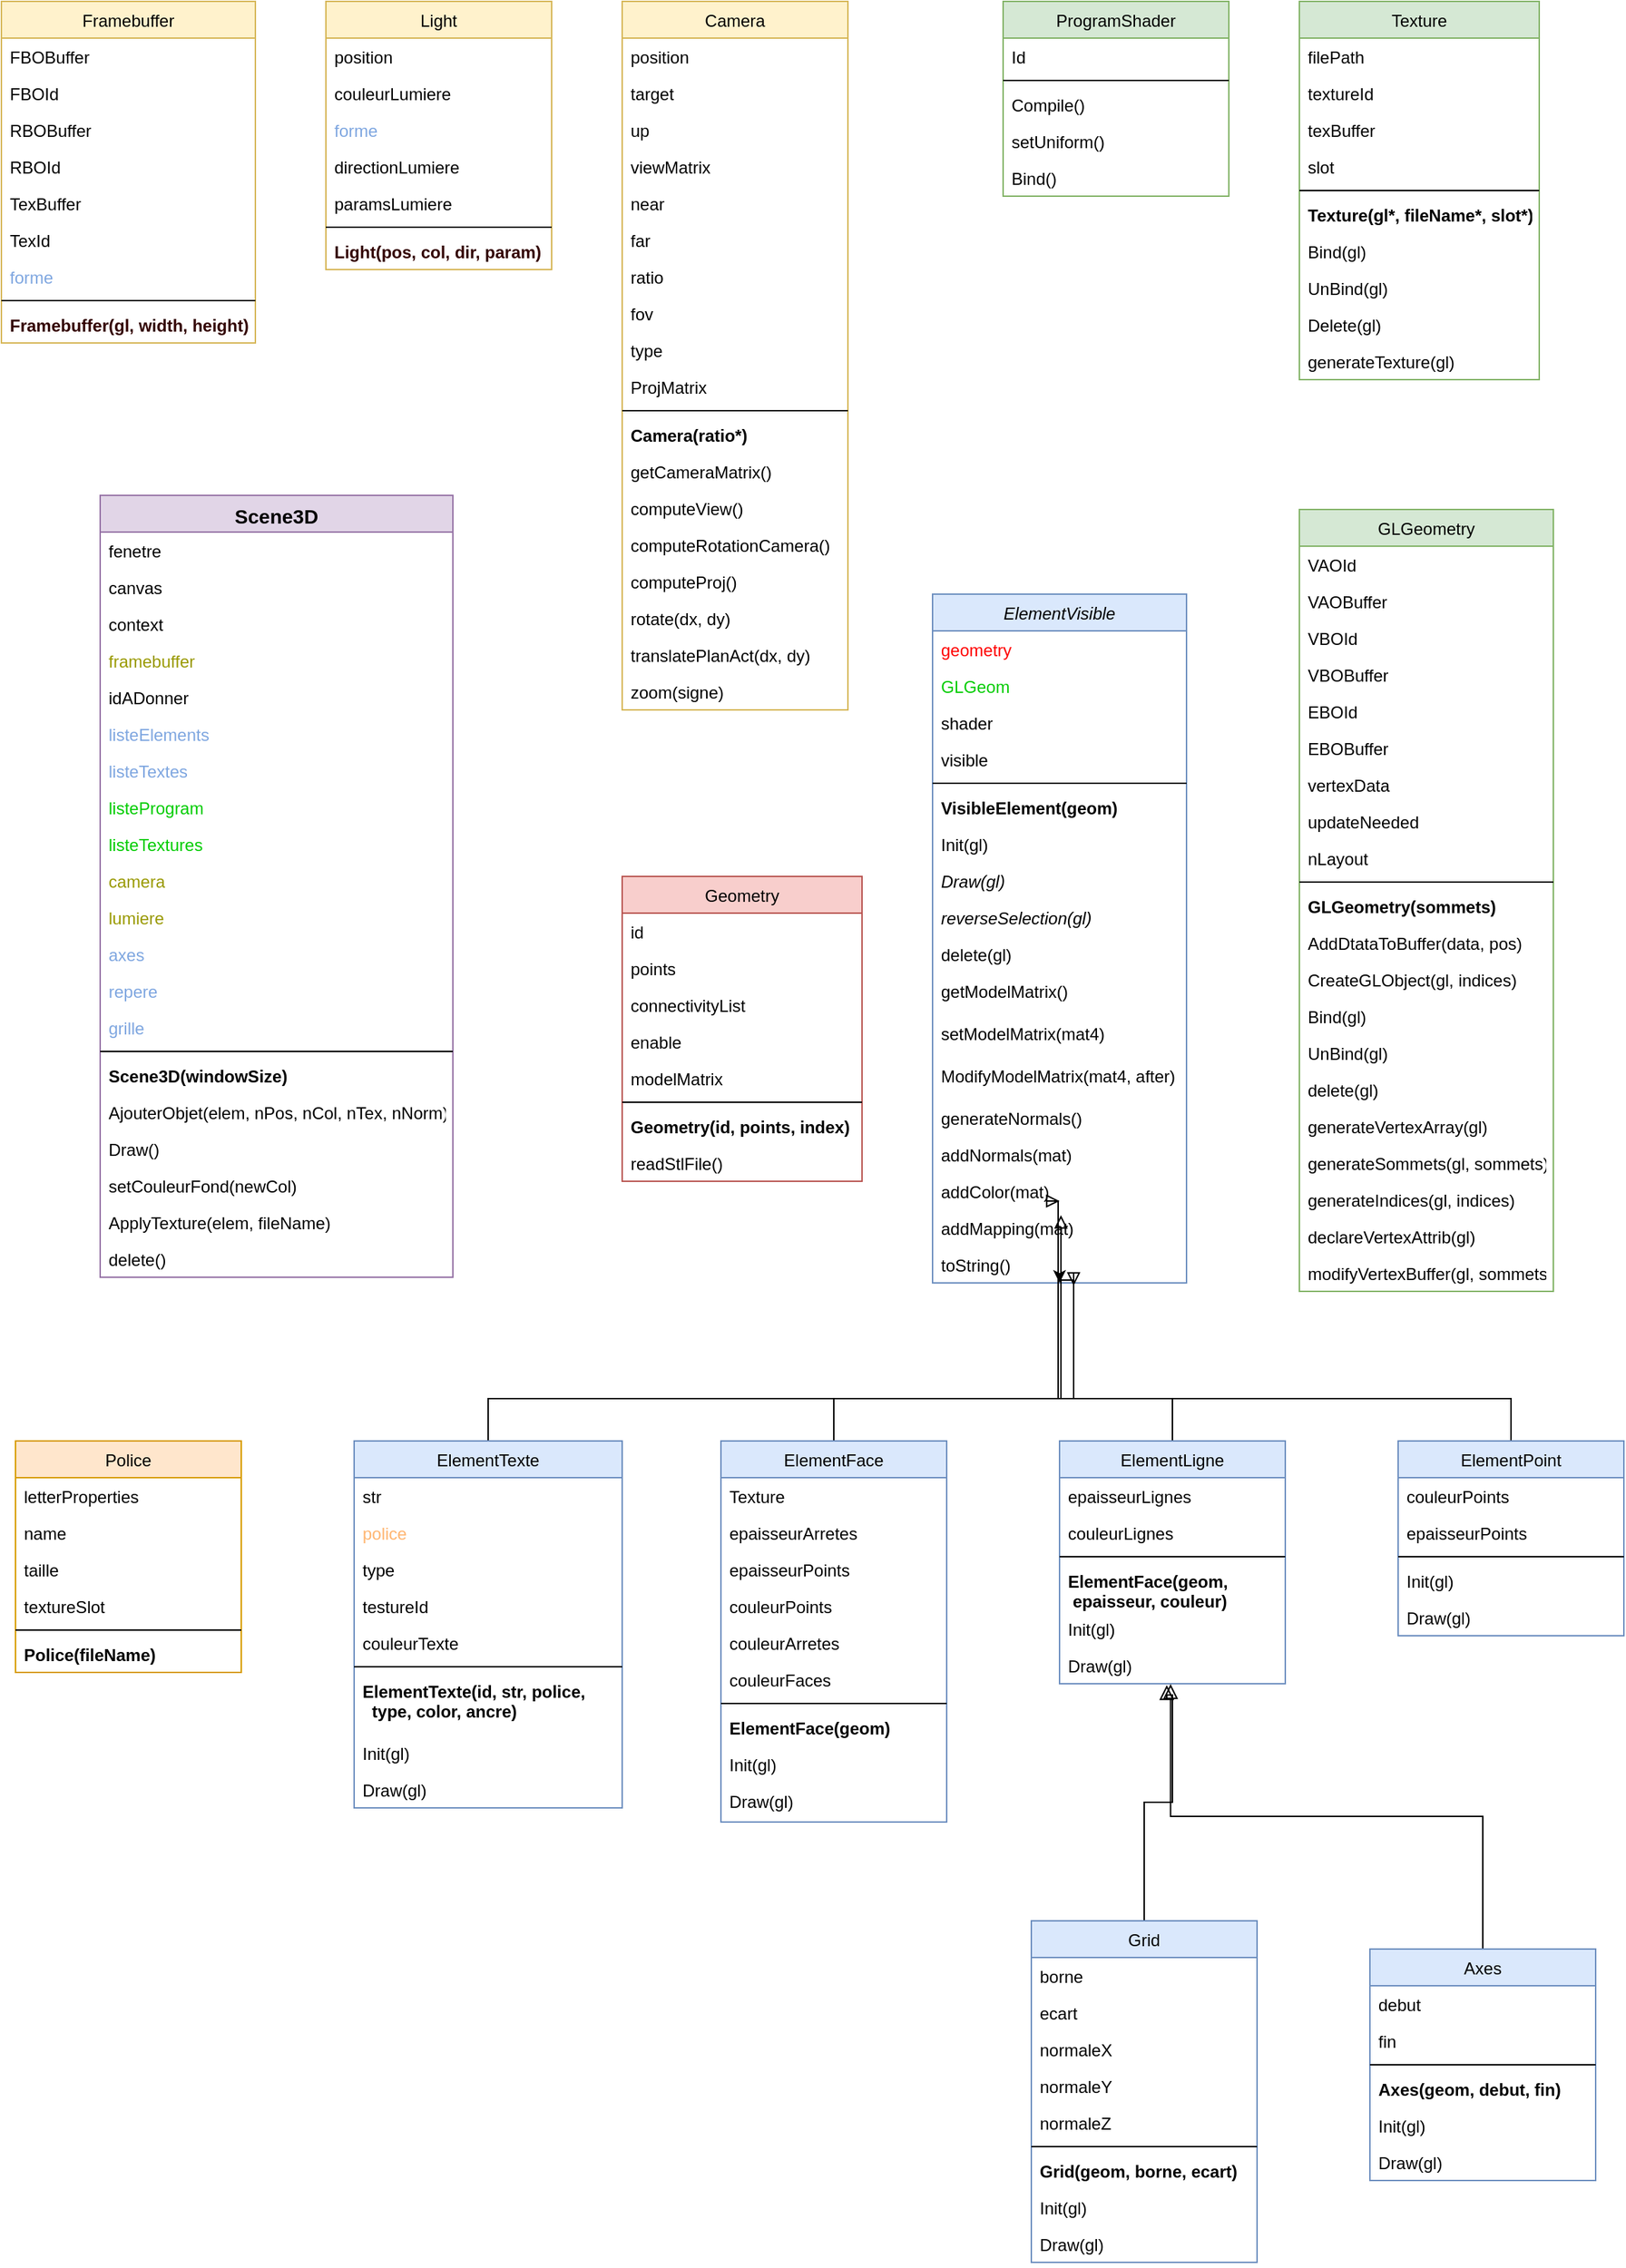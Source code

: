 <mxfile version="21.6.1" type="device">
  <diagram id="C5RBs43oDa-KdzZeNtuy" name="Page-1">
    <mxGraphModel dx="2541" dy="2538" grid="1" gridSize="10" guides="1" tooltips="1" connect="1" arrows="1" fold="1" page="1" pageScale="1" pageWidth="1169" pageHeight="1654" math="0" shadow="0">
      <root>
        <mxCell id="WIyWlLk6GJQsqaUBKTNV-0" />
        <mxCell id="WIyWlLk6GJQsqaUBKTNV-1" parent="WIyWlLk6GJQsqaUBKTNV-0" />
        <mxCell id="zkfFHV4jXpPFQw0GAbJ--0" value="Geometry" style="swimlane;fontStyle=0;align=center;verticalAlign=top;childLayout=stackLayout;horizontal=1;startSize=26;horizontalStack=0;resizeParent=1;resizeLast=0;collapsible=1;marginBottom=0;rounded=0;shadow=0;strokeWidth=1;fillColor=#f8cecc;strokeColor=#b85450;" parent="WIyWlLk6GJQsqaUBKTNV-1" vertex="1">
          <mxGeometry x="-720" y="-1020" width="170" height="216" as="geometry">
            <mxRectangle x="230" y="140" width="160" height="26" as="alternateBounds" />
          </mxGeometry>
        </mxCell>
        <mxCell id="ik6Z6_H8D7whdaOouS64-0" value="id" style="text;align=left;verticalAlign=top;spacingLeft=4;spacingRight=4;overflow=hidden;rotatable=0;points=[[0,0.5],[1,0.5]];portConstraint=eastwest;" vertex="1" parent="zkfFHV4jXpPFQw0GAbJ--0">
          <mxGeometry y="26" width="170" height="26" as="geometry" />
        </mxCell>
        <mxCell id="zkfFHV4jXpPFQw0GAbJ--1" value="points" style="text;align=left;verticalAlign=top;spacingLeft=4;spacingRight=4;overflow=hidden;rotatable=0;points=[[0,0.5],[1,0.5]];portConstraint=eastwest;" parent="zkfFHV4jXpPFQw0GAbJ--0" vertex="1">
          <mxGeometry y="52" width="170" height="26" as="geometry" />
        </mxCell>
        <mxCell id="zkfFHV4jXpPFQw0GAbJ--2" value="connectivityList" style="text;align=left;verticalAlign=top;spacingLeft=4;spacingRight=4;overflow=hidden;rotatable=0;points=[[0,0.5],[1,0.5]];portConstraint=eastwest;rounded=0;shadow=0;html=0;" parent="zkfFHV4jXpPFQw0GAbJ--0" vertex="1">
          <mxGeometry y="78" width="170" height="26" as="geometry" />
        </mxCell>
        <mxCell id="dEg0exaGJQQiplqc7_1N-16" value="enable" style="text;align=left;verticalAlign=top;spacingLeft=4;spacingRight=4;overflow=hidden;rotatable=0;points=[[0,0.5],[1,0.5]];portConstraint=eastwest;rounded=0;shadow=0;html=0;" parent="zkfFHV4jXpPFQw0GAbJ--0" vertex="1">
          <mxGeometry y="104" width="170" height="26" as="geometry" />
        </mxCell>
        <mxCell id="dEg0exaGJQQiplqc7_1N-0" value="modelMatrix" style="text;align=left;verticalAlign=top;spacingLeft=4;spacingRight=4;overflow=hidden;rotatable=0;points=[[0,0.5],[1,0.5]];portConstraint=eastwest;rounded=0;shadow=0;html=0;" parent="zkfFHV4jXpPFQw0GAbJ--0" vertex="1">
          <mxGeometry y="130" width="170" height="26" as="geometry" />
        </mxCell>
        <mxCell id="zkfFHV4jXpPFQw0GAbJ--4" value="" style="line;html=1;strokeWidth=1;align=left;verticalAlign=middle;spacingTop=-1;spacingLeft=3;spacingRight=3;rotatable=0;labelPosition=right;points=[];portConstraint=eastwest;" parent="zkfFHV4jXpPFQw0GAbJ--0" vertex="1">
          <mxGeometry y="156" width="170" height="8" as="geometry" />
        </mxCell>
        <mxCell id="dEg0exaGJQQiplqc7_1N-32" value="Geometry(id, points, index)" style="text;align=left;verticalAlign=top;spacingLeft=4;spacingRight=4;overflow=hidden;rotatable=0;points=[[0,0.5],[1,0.5]];portConstraint=eastwest;rounded=0;shadow=0;html=0;fontStyle=1" parent="zkfFHV4jXpPFQw0GAbJ--0" vertex="1">
          <mxGeometry y="164" width="170" height="26" as="geometry" />
        </mxCell>
        <mxCell id="ik6Z6_H8D7whdaOouS64-1" value="readStlFile()" style="text;align=left;verticalAlign=top;spacingLeft=4;spacingRight=4;overflow=hidden;rotatable=0;points=[[0,0.5],[1,0.5]];portConstraint=eastwest;rounded=0;shadow=0;html=0;" vertex="1" parent="zkfFHV4jXpPFQw0GAbJ--0">
          <mxGeometry y="190" width="170" height="26" as="geometry" />
        </mxCell>
        <mxCell id="zkfFHV4jXpPFQw0GAbJ--17" value="GLGeometry" style="swimlane;fontStyle=0;align=center;verticalAlign=top;childLayout=stackLayout;horizontal=1;startSize=26;horizontalStack=0;resizeParent=1;resizeLast=0;collapsible=1;marginBottom=0;rounded=0;shadow=0;strokeWidth=1;fillColor=#d5e8d4;strokeColor=#82b366;" parent="WIyWlLk6GJQsqaUBKTNV-1" vertex="1">
          <mxGeometry x="-240" y="-1280" width="180" height="554" as="geometry">
            <mxRectangle x="550" y="140" width="160" height="26" as="alternateBounds" />
          </mxGeometry>
        </mxCell>
        <mxCell id="zkfFHV4jXpPFQw0GAbJ--18" value="VAOId" style="text;align=left;verticalAlign=top;spacingLeft=4;spacingRight=4;overflow=hidden;rotatable=0;points=[[0,0.5],[1,0.5]];portConstraint=eastwest;" parent="zkfFHV4jXpPFQw0GAbJ--17" vertex="1">
          <mxGeometry y="26" width="180" height="26" as="geometry" />
        </mxCell>
        <mxCell id="zkfFHV4jXpPFQw0GAbJ--19" value="VAOBuffer" style="text;align=left;verticalAlign=top;spacingLeft=4;spacingRight=4;overflow=hidden;rotatable=0;points=[[0,0.5],[1,0.5]];portConstraint=eastwest;rounded=0;shadow=0;html=0;" parent="zkfFHV4jXpPFQw0GAbJ--17" vertex="1">
          <mxGeometry y="52" width="180" height="26" as="geometry" />
        </mxCell>
        <mxCell id="zkfFHV4jXpPFQw0GAbJ--20" value="VBOId" style="text;align=left;verticalAlign=top;spacingLeft=4;spacingRight=4;overflow=hidden;rotatable=0;points=[[0,0.5],[1,0.5]];portConstraint=eastwest;rounded=0;shadow=0;html=0;" parent="zkfFHV4jXpPFQw0GAbJ--17" vertex="1">
          <mxGeometry y="78" width="180" height="26" as="geometry" />
        </mxCell>
        <mxCell id="zkfFHV4jXpPFQw0GAbJ--21" value="VBOBuffer" style="text;align=left;verticalAlign=top;spacingLeft=4;spacingRight=4;overflow=hidden;rotatable=0;points=[[0,0.5],[1,0.5]];portConstraint=eastwest;rounded=0;shadow=0;html=0;" parent="zkfFHV4jXpPFQw0GAbJ--17" vertex="1">
          <mxGeometry y="104" width="180" height="26" as="geometry" />
        </mxCell>
        <mxCell id="zkfFHV4jXpPFQw0GAbJ--22" value="EBOId" style="text;align=left;verticalAlign=top;spacingLeft=4;spacingRight=4;overflow=hidden;rotatable=0;points=[[0,0.5],[1,0.5]];portConstraint=eastwest;rounded=0;shadow=0;html=0;" parent="zkfFHV4jXpPFQw0GAbJ--17" vertex="1">
          <mxGeometry y="130" width="180" height="26" as="geometry" />
        </mxCell>
        <mxCell id="zkfFHV4jXpPFQw0GAbJ--24" value="EBOBuffer" style="text;align=left;verticalAlign=top;spacingLeft=4;spacingRight=4;overflow=hidden;rotatable=0;points=[[0,0.5],[1,0.5]];portConstraint=eastwest;" parent="zkfFHV4jXpPFQw0GAbJ--17" vertex="1">
          <mxGeometry y="156" width="180" height="26" as="geometry" />
        </mxCell>
        <mxCell id="ik6Z6_H8D7whdaOouS64-12" value="vertexData" style="text;align=left;verticalAlign=top;spacingLeft=4;spacingRight=4;overflow=hidden;rotatable=0;points=[[0,0.5],[1,0.5]];portConstraint=eastwest;" vertex="1" parent="zkfFHV4jXpPFQw0GAbJ--17">
          <mxGeometry y="182" width="180" height="26" as="geometry" />
        </mxCell>
        <mxCell id="duwLx8y1D6YctD_Wj4Sk-0" value="updateNeeded" style="text;align=left;verticalAlign=top;spacingLeft=4;spacingRight=4;overflow=hidden;rotatable=0;points=[[0,0.5],[1,0.5]];portConstraint=eastwest;" parent="zkfFHV4jXpPFQw0GAbJ--17" vertex="1">
          <mxGeometry y="208" width="180" height="26" as="geometry" />
        </mxCell>
        <mxCell id="qrCOFA3V-3kl46oXZ3AI-6" value="nLayout" style="text;align=left;verticalAlign=top;spacingLeft=4;spacingRight=4;overflow=hidden;rotatable=0;points=[[0,0.5],[1,0.5]];portConstraint=eastwest;" parent="zkfFHV4jXpPFQw0GAbJ--17" vertex="1">
          <mxGeometry y="234" width="180" height="26" as="geometry" />
        </mxCell>
        <mxCell id="zkfFHV4jXpPFQw0GAbJ--23" value="" style="line;html=1;strokeWidth=1;align=left;verticalAlign=middle;spacingTop=-1;spacingLeft=3;spacingRight=3;rotatable=0;labelPosition=right;points=[];portConstraint=eastwest;" parent="zkfFHV4jXpPFQw0GAbJ--17" vertex="1">
          <mxGeometry y="260" width="180" height="8" as="geometry" />
        </mxCell>
        <mxCell id="qrCOFA3V-3kl46oXZ3AI-8" value="GLGeometry(sommets)" style="text;align=left;verticalAlign=top;spacingLeft=4;spacingRight=4;overflow=hidden;rotatable=0;points=[[0,0.5],[1,0.5]];portConstraint=eastwest;rounded=0;shadow=0;html=0;fontStyle=1" parent="zkfFHV4jXpPFQw0GAbJ--17" vertex="1">
          <mxGeometry y="268" width="180" height="26" as="geometry" />
        </mxCell>
        <mxCell id="ik6Z6_H8D7whdaOouS64-9" value="AddDtataToBuffer(data, pos)" style="text;align=left;verticalAlign=top;spacingLeft=4;spacingRight=4;overflow=hidden;rotatable=0;points=[[0,0.5],[1,0.5]];portConstraint=eastwest;rounded=0;shadow=0;html=0;" vertex="1" parent="zkfFHV4jXpPFQw0GAbJ--17">
          <mxGeometry y="294" width="180" height="26" as="geometry" />
        </mxCell>
        <mxCell id="ik6Z6_H8D7whdaOouS64-10" value="CreateGLObject(gl, indices)" style="text;align=left;verticalAlign=top;spacingLeft=4;spacingRight=4;overflow=hidden;rotatable=0;points=[[0,0.5],[1,0.5]];portConstraint=eastwest;rounded=0;shadow=0;html=0;" vertex="1" parent="zkfFHV4jXpPFQw0GAbJ--17">
          <mxGeometry y="320" width="180" height="26" as="geometry" />
        </mxCell>
        <mxCell id="WBJu4701Htc0vBQhbfCl-131" value="Bind(gl)" style="text;align=left;verticalAlign=top;spacingLeft=4;spacingRight=4;overflow=hidden;rotatable=0;points=[[0,0.5],[1,0.5]];portConstraint=eastwest;rounded=0;shadow=0;html=0;" parent="zkfFHV4jXpPFQw0GAbJ--17" vertex="1">
          <mxGeometry y="346" width="180" height="26" as="geometry" />
        </mxCell>
        <mxCell id="qrCOFA3V-3kl46oXZ3AI-1" value="UnBind(gl)" style="text;align=left;verticalAlign=top;spacingLeft=4;spacingRight=4;overflow=hidden;rotatable=0;points=[[0,0.5],[1,0.5]];portConstraint=eastwest;rounded=0;shadow=0;html=0;" parent="zkfFHV4jXpPFQw0GAbJ--17" vertex="1">
          <mxGeometry y="372" width="180" height="26" as="geometry" />
        </mxCell>
        <mxCell id="qrCOFA3V-3kl46oXZ3AI-2" value="delete(gl)" style="text;align=left;verticalAlign=top;spacingLeft=4;spacingRight=4;overflow=hidden;rotatable=0;points=[[0,0.5],[1,0.5]];portConstraint=eastwest;rounded=0;shadow=0;html=0;" parent="zkfFHV4jXpPFQw0GAbJ--17" vertex="1">
          <mxGeometry y="398" width="180" height="26" as="geometry" />
        </mxCell>
        <mxCell id="qrCOFA3V-3kl46oXZ3AI-3" value="generateVertexArray(gl)" style="text;align=left;verticalAlign=top;spacingLeft=4;spacingRight=4;overflow=hidden;rotatable=0;points=[[0,0.5],[1,0.5]];portConstraint=eastwest;rounded=0;shadow=0;html=0;" parent="zkfFHV4jXpPFQw0GAbJ--17" vertex="1">
          <mxGeometry y="424" width="180" height="26" as="geometry" />
        </mxCell>
        <mxCell id="qrCOFA3V-3kl46oXZ3AI-4" value="generateSommets(gl, sommets)" style="text;align=left;verticalAlign=top;spacingLeft=4;spacingRight=4;overflow=hidden;rotatable=0;points=[[0,0.5],[1,0.5]];portConstraint=eastwest;rounded=0;shadow=0;html=0;" parent="zkfFHV4jXpPFQw0GAbJ--17" vertex="1">
          <mxGeometry y="450" width="180" height="26" as="geometry" />
        </mxCell>
        <mxCell id="qrCOFA3V-3kl46oXZ3AI-9" value="generateIndices(gl, indices)" style="text;align=left;verticalAlign=top;spacingLeft=4;spacingRight=4;overflow=hidden;rotatable=0;points=[[0,0.5],[1,0.5]];portConstraint=eastwest;rounded=0;shadow=0;html=0;" parent="zkfFHV4jXpPFQw0GAbJ--17" vertex="1">
          <mxGeometry y="476" width="180" height="26" as="geometry" />
        </mxCell>
        <mxCell id="qrCOFA3V-3kl46oXZ3AI-5" value="declareVertexAttrib(gl)" style="text;align=left;verticalAlign=top;spacingLeft=4;spacingRight=4;overflow=hidden;rotatable=0;points=[[0,0.5],[1,0.5]];portConstraint=eastwest;rounded=0;shadow=0;html=0;" parent="zkfFHV4jXpPFQw0GAbJ--17" vertex="1">
          <mxGeometry y="502" width="180" height="26" as="geometry" />
        </mxCell>
        <mxCell id="ik6Z6_H8D7whdaOouS64-11" value="modifyVertexBuffer(gl, sommets)" style="text;align=left;verticalAlign=top;spacingLeft=4;spacingRight=4;overflow=hidden;rotatable=0;points=[[0,0.5],[1,0.5]];portConstraint=eastwest;rounded=0;shadow=0;html=0;" vertex="1" parent="zkfFHV4jXpPFQw0GAbJ--17">
          <mxGeometry y="528" width="180" height="26" as="geometry" />
        </mxCell>
        <mxCell id="WBJu4701Htc0vBQhbfCl-14" value="Scene3D" style="swimlane;fontStyle=1;align=center;verticalAlign=top;childLayout=stackLayout;horizontal=1;startSize=26;horizontalStack=0;resizeParent=1;resizeLast=0;collapsible=1;marginBottom=0;rounded=0;shadow=0;strokeWidth=1;fillColor=#e1d5e7;strokeColor=#9673a6;fontSize=14;" parent="WIyWlLk6GJQsqaUBKTNV-1" vertex="1">
          <mxGeometry x="-1090" y="-1290" width="250" height="554" as="geometry">
            <mxRectangle x="230" y="140" width="160" height="26" as="alternateBounds" />
          </mxGeometry>
        </mxCell>
        <mxCell id="WBJu4701Htc0vBQhbfCl-15" value="fenetre" style="text;align=left;verticalAlign=top;spacingLeft=4;spacingRight=4;overflow=hidden;rotatable=0;points=[[0,0.5],[1,0.5]];portConstraint=eastwest;" parent="WBJu4701Htc0vBQhbfCl-14" vertex="1">
          <mxGeometry y="26" width="250" height="26" as="geometry" />
        </mxCell>
        <mxCell id="DEPMM7hZHC4N8jJwbxMw-22" value="canvas" style="text;align=left;verticalAlign=top;spacingLeft=4;spacingRight=4;overflow=hidden;rotatable=0;points=[[0,0.5],[1,0.5]];portConstraint=eastwest;" parent="WBJu4701Htc0vBQhbfCl-14" vertex="1">
          <mxGeometry y="52" width="250" height="26" as="geometry" />
        </mxCell>
        <mxCell id="DEPMM7hZHC4N8jJwbxMw-23" value="context" style="text;align=left;verticalAlign=top;spacingLeft=4;spacingRight=4;overflow=hidden;rotatable=0;points=[[0,0.5],[1,0.5]];portConstraint=eastwest;" parent="WBJu4701Htc0vBQhbfCl-14" vertex="1">
          <mxGeometry y="78" width="250" height="26" as="geometry" />
        </mxCell>
        <mxCell id="DEPMM7hZHC4N8jJwbxMw-24" value="framebuffer" style="text;align=left;verticalAlign=top;spacingLeft=4;spacingRight=4;overflow=hidden;rotatable=0;points=[[0,0.5],[1,0.5]];portConstraint=eastwest;fontColor=#999900;" parent="WBJu4701Htc0vBQhbfCl-14" vertex="1">
          <mxGeometry y="104" width="250" height="26" as="geometry" />
        </mxCell>
        <mxCell id="DEPMM7hZHC4N8jJwbxMw-25" value="idADonner" style="text;align=left;verticalAlign=top;spacingLeft=4;spacingRight=4;overflow=hidden;rotatable=0;points=[[0,0.5],[1,0.5]];portConstraint=eastwest;" parent="WBJu4701Htc0vBQhbfCl-14" vertex="1">
          <mxGeometry y="130" width="250" height="26" as="geometry" />
        </mxCell>
        <mxCell id="WBJu4701Htc0vBQhbfCl-16" value="listeElements" style="text;align=left;verticalAlign=top;spacingLeft=4;spacingRight=4;overflow=hidden;rotatable=0;points=[[0,0.5],[1,0.5]];portConstraint=eastwest;rounded=0;shadow=0;html=0;fontColor=#7EA6E0;" parent="WBJu4701Htc0vBQhbfCl-14" vertex="1">
          <mxGeometry y="156" width="250" height="26" as="geometry" />
        </mxCell>
        <mxCell id="duwLx8y1D6YctD_Wj4Sk-27" value="listeTextes" style="text;align=left;verticalAlign=top;spacingLeft=4;spacingRight=4;overflow=hidden;rotatable=0;points=[[0,0.5],[1,0.5]];portConstraint=eastwest;rounded=0;shadow=0;html=0;fontColor=#7EA6E0;" parent="WBJu4701Htc0vBQhbfCl-14" vertex="1">
          <mxGeometry y="182" width="250" height="26" as="geometry" />
        </mxCell>
        <mxCell id="WBJu4701Htc0vBQhbfCl-118" value="listeProgram" style="text;align=left;verticalAlign=top;spacingLeft=4;spacingRight=4;overflow=hidden;rotatable=0;points=[[0,0.5],[1,0.5]];portConstraint=eastwest;rounded=0;shadow=0;html=0;fontColor=#00CC00;" parent="WBJu4701Htc0vBQhbfCl-14" vertex="1">
          <mxGeometry y="208" width="250" height="26" as="geometry" />
        </mxCell>
        <mxCell id="DEPMM7hZHC4N8jJwbxMw-26" value="listeTextures" style="text;align=left;verticalAlign=top;spacingLeft=4;spacingRight=4;overflow=hidden;rotatable=0;points=[[0,0.5],[1,0.5]];portConstraint=eastwest;rounded=0;shadow=0;html=0;fontColor=#00CC00;" parent="WBJu4701Htc0vBQhbfCl-14" vertex="1">
          <mxGeometry y="234" width="250" height="26" as="geometry" />
        </mxCell>
        <mxCell id="WBJu4701Htc0vBQhbfCl-113" value="camera" style="text;align=left;verticalAlign=top;spacingLeft=4;spacingRight=4;overflow=hidden;rotatable=0;points=[[0,0.5],[1,0.5]];portConstraint=eastwest;rounded=0;shadow=0;html=0;fontColor=#999900;" parent="WBJu4701Htc0vBQhbfCl-14" vertex="1">
          <mxGeometry y="260" width="250" height="26" as="geometry" />
        </mxCell>
        <mxCell id="WBJu4701Htc0vBQhbfCl-112" value="lumiere" style="text;align=left;verticalAlign=top;spacingLeft=4;spacingRight=4;overflow=hidden;rotatable=0;points=[[0,0.5],[1,0.5]];portConstraint=eastwest;rounded=0;shadow=0;html=0;fontColor=#999900;" parent="WBJu4701Htc0vBQhbfCl-14" vertex="1">
          <mxGeometry y="286" width="250" height="26" as="geometry" />
        </mxCell>
        <mxCell id="WBJu4701Htc0vBQhbfCl-114" value="axes" style="text;align=left;verticalAlign=top;spacingLeft=4;spacingRight=4;overflow=hidden;rotatable=0;points=[[0,0.5],[1,0.5]];portConstraint=eastwest;rounded=0;shadow=0;html=0;fontColor=#7EA6E0;" parent="WBJu4701Htc0vBQhbfCl-14" vertex="1">
          <mxGeometry y="312" width="250" height="26" as="geometry" />
        </mxCell>
        <mxCell id="WBJu4701Htc0vBQhbfCl-115" value="repere" style="text;align=left;verticalAlign=top;spacingLeft=4;spacingRight=4;overflow=hidden;rotatable=0;points=[[0,0.5],[1,0.5]];portConstraint=eastwest;rounded=0;shadow=0;html=0;fontColor=#7EA6E0;" parent="WBJu4701Htc0vBQhbfCl-14" vertex="1">
          <mxGeometry y="338" width="250" height="26" as="geometry" />
        </mxCell>
        <mxCell id="WBJu4701Htc0vBQhbfCl-116" value="grille" style="text;align=left;verticalAlign=top;spacingLeft=4;spacingRight=4;overflow=hidden;rotatable=0;points=[[0,0.5],[1,0.5]];portConstraint=eastwest;rounded=0;shadow=0;html=0;fontColor=#7EA6E0;" parent="WBJu4701Htc0vBQhbfCl-14" vertex="1">
          <mxGeometry y="364" width="250" height="26" as="geometry" />
        </mxCell>
        <mxCell id="duwLx8y1D6YctD_Wj4Sk-28" value="" style="line;html=1;strokeWidth=1;align=left;verticalAlign=middle;spacingTop=-1;spacingLeft=3;spacingRight=3;rotatable=0;labelPosition=right;points=[];portConstraint=eastwest;" parent="WBJu4701Htc0vBQhbfCl-14" vertex="1">
          <mxGeometry y="390" width="250" height="8" as="geometry" />
        </mxCell>
        <mxCell id="DEPMM7hZHC4N8jJwbxMw-27" value="Scene3D(windowSize)" style="text;align=left;verticalAlign=top;spacingLeft=4;spacingRight=4;overflow=hidden;rotatable=0;points=[[0,0.5],[1,0.5]];portConstraint=eastwest;rounded=0;shadow=0;html=0;fontStyle=1" parent="WBJu4701Htc0vBQhbfCl-14" vertex="1">
          <mxGeometry y="398" width="250" height="26" as="geometry" />
        </mxCell>
        <mxCell id="duwLx8y1D6YctD_Wj4Sk-29" value="AjouterObjet(elem, nPos, nCol, nTex, nNorm)" style="text;align=left;verticalAlign=top;spacingLeft=4;spacingRight=4;overflow=hidden;rotatable=0;points=[[0,0.5],[1,0.5]];portConstraint=eastwest;rounded=0;shadow=0;html=0;" parent="WBJu4701Htc0vBQhbfCl-14" vertex="1">
          <mxGeometry y="424" width="250" height="26" as="geometry" />
        </mxCell>
        <mxCell id="duwLx8y1D6YctD_Wj4Sk-30" value="Draw()" style="text;align=left;verticalAlign=top;spacingLeft=4;spacingRight=4;overflow=hidden;rotatable=0;points=[[0,0.5],[1,0.5]];portConstraint=eastwest;rounded=0;shadow=0;html=0;" parent="WBJu4701Htc0vBQhbfCl-14" vertex="1">
          <mxGeometry y="450" width="250" height="26" as="geometry" />
        </mxCell>
        <mxCell id="hJFqPVswEt3TXw5oEw_Q-12" value="setCouleurFond(newCol)" style="text;align=left;verticalAlign=top;spacingLeft=4;spacingRight=4;overflow=hidden;rotatable=0;points=[[0,0.5],[1,0.5]];portConstraint=eastwest;rounded=0;shadow=0;html=0;" parent="WBJu4701Htc0vBQhbfCl-14" vertex="1">
          <mxGeometry y="476" width="250" height="26" as="geometry" />
        </mxCell>
        <mxCell id="duwLx8y1D6YctD_Wj4Sk-31" value="ApplyTexture(elem, fileName)" style="text;align=left;verticalAlign=top;spacingLeft=4;spacingRight=4;overflow=hidden;rotatable=0;points=[[0,0.5],[1,0.5]];portConstraint=eastwest;rounded=0;shadow=0;html=0;" parent="WBJu4701Htc0vBQhbfCl-14" vertex="1">
          <mxGeometry y="502" width="250" height="26" as="geometry" />
        </mxCell>
        <mxCell id="DEPMM7hZHC4N8jJwbxMw-29" value="delete()" style="text;align=left;verticalAlign=top;spacingLeft=4;spacingRight=4;overflow=hidden;rotatable=0;points=[[0,0.5],[1,0.5]];portConstraint=eastwest;rounded=0;shadow=0;html=0;" parent="WBJu4701Htc0vBQhbfCl-14" vertex="1">
          <mxGeometry y="528" width="250" height="26" as="geometry" />
        </mxCell>
        <mxCell id="WBJu4701Htc0vBQhbfCl-32" value="ElementVisible" style="swimlane;fontStyle=2;align=center;verticalAlign=top;childLayout=stackLayout;horizontal=1;startSize=26;horizontalStack=0;resizeParent=1;resizeLast=0;collapsible=1;marginBottom=0;rounded=0;shadow=0;strokeWidth=1;fillColor=#dae8fc;strokeColor=#6c8ebf;" parent="WIyWlLk6GJQsqaUBKTNV-1" vertex="1">
          <mxGeometry x="-500" y="-1220" width="180" height="488" as="geometry">
            <mxRectangle x="550" y="140" width="160" height="26" as="alternateBounds" />
          </mxGeometry>
        </mxCell>
        <mxCell id="dEg0exaGJQQiplqc7_1N-15" value="geometry" style="text;align=left;verticalAlign=top;spacingLeft=4;spacingRight=4;overflow=hidden;rotatable=0;points=[[0,0.5],[1,0.5]];portConstraint=eastwest;rounded=0;shadow=0;html=0;fontColor=#FF0000;" parent="WBJu4701Htc0vBQhbfCl-32" vertex="1">
          <mxGeometry y="26" width="180" height="26" as="geometry" />
        </mxCell>
        <mxCell id="WBJu4701Htc0vBQhbfCl-18" value="GLGeom" style="text;align=left;verticalAlign=top;spacingLeft=4;spacingRight=4;overflow=hidden;rotatable=0;points=[[0,0.5],[1,0.5]];portConstraint=eastwest;rounded=0;shadow=0;html=0;fontColor=#00CC00;" parent="WBJu4701Htc0vBQhbfCl-32" vertex="1">
          <mxGeometry y="52" width="180" height="26" as="geometry" />
        </mxCell>
        <mxCell id="WBJu4701Htc0vBQhbfCl-25" value="shader" style="text;align=left;verticalAlign=top;spacingLeft=4;spacingRight=4;overflow=hidden;rotatable=0;points=[[0,0.5],[1,0.5]];portConstraint=eastwest;rounded=0;shadow=0;html=0;" parent="WBJu4701Htc0vBQhbfCl-32" vertex="1">
          <mxGeometry y="78" width="180" height="26" as="geometry" />
        </mxCell>
        <mxCell id="ik6Z6_H8D7whdaOouS64-2" value="visible" style="text;align=left;verticalAlign=top;spacingLeft=4;spacingRight=4;overflow=hidden;rotatable=0;points=[[0,0.5],[1,0.5]];portConstraint=eastwest;rounded=0;shadow=0;html=0;" vertex="1" parent="WBJu4701Htc0vBQhbfCl-32">
          <mxGeometry y="104" width="180" height="26" as="geometry" />
        </mxCell>
        <mxCell id="WBJu4701Htc0vBQhbfCl-33" value="" style="line;html=1;strokeWidth=1;align=left;verticalAlign=middle;spacingTop=-1;spacingLeft=3;spacingRight=3;rotatable=0;labelPosition=right;points=[];portConstraint=eastwest;" parent="WBJu4701Htc0vBQhbfCl-32" vertex="1">
          <mxGeometry y="130" width="180" height="8" as="geometry" />
        </mxCell>
        <mxCell id="WBJu4701Htc0vBQhbfCl-37" value="VisibleElement(geom)" style="text;align=left;verticalAlign=top;spacingLeft=4;spacingRight=4;overflow=hidden;rotatable=0;points=[[0,0.5],[1,0.5]];portConstraint=eastwest;rounded=0;shadow=0;html=0;fontStyle=1" parent="WBJu4701Htc0vBQhbfCl-32" vertex="1">
          <mxGeometry y="138" width="180" height="26" as="geometry" />
        </mxCell>
        <mxCell id="qrCOFA3V-3kl46oXZ3AI-10" value="Init(gl)" style="text;align=left;verticalAlign=top;spacingLeft=4;spacingRight=4;overflow=hidden;rotatable=0;points=[[0,0.5],[1,0.5]];portConstraint=eastwest;rounded=0;shadow=0;html=0;fontStyle=0" parent="WBJu4701Htc0vBQhbfCl-32" vertex="1">
          <mxGeometry y="164" width="180" height="26" as="geometry" />
        </mxCell>
        <mxCell id="WBJu4701Htc0vBQhbfCl-36" value="Draw(gl)" style="text;align=left;verticalAlign=top;spacingLeft=4;spacingRight=4;overflow=hidden;rotatable=0;points=[[0,0.5],[1,0.5]];portConstraint=eastwest;rounded=0;shadow=0;html=0;fontStyle=2" parent="WBJu4701Htc0vBQhbfCl-32" vertex="1">
          <mxGeometry y="190" width="180" height="26" as="geometry" />
        </mxCell>
        <mxCell id="ik6Z6_H8D7whdaOouS64-3" value="reverseSelection(gl)" style="text;align=left;verticalAlign=top;spacingLeft=4;spacingRight=4;overflow=hidden;rotatable=0;points=[[0,0.5],[1,0.5]];portConstraint=eastwest;rounded=0;shadow=0;html=0;fontStyle=2" vertex="1" parent="WBJu4701Htc0vBQhbfCl-32">
          <mxGeometry y="216" width="180" height="26" as="geometry" />
        </mxCell>
        <mxCell id="WBJu4701Htc0vBQhbfCl-35" value="delete(gl)" style="text;align=left;verticalAlign=top;spacingLeft=4;spacingRight=4;overflow=hidden;rotatable=0;points=[[0,0.5],[1,0.5]];portConstraint=eastwest;rounded=0;shadow=0;html=0;" parent="WBJu4701Htc0vBQhbfCl-32" vertex="1">
          <mxGeometry y="242" width="180" height="26" as="geometry" />
        </mxCell>
        <mxCell id="qrCOFA3V-3kl46oXZ3AI-12" value="getModelMatrix()" style="text;align=left;verticalAlign=top;spacingLeft=4;spacingRight=4;overflow=hidden;rotatable=0;points=[[0,0.5],[1,0.5]];portConstraint=eastwest;rounded=0;shadow=0;html=0;" parent="WBJu4701Htc0vBQhbfCl-32" vertex="1">
          <mxGeometry y="268" width="180" height="30" as="geometry" />
        </mxCell>
        <mxCell id="qrCOFA3V-3kl46oXZ3AI-13" value="setModelMatrix(mat4)" style="text;align=left;verticalAlign=top;spacingLeft=4;spacingRight=4;overflow=hidden;rotatable=0;points=[[0,0.5],[1,0.5]];portConstraint=eastwest;rounded=0;shadow=0;html=0;" parent="WBJu4701Htc0vBQhbfCl-32" vertex="1">
          <mxGeometry y="298" width="180" height="30" as="geometry" />
        </mxCell>
        <mxCell id="qrCOFA3V-3kl46oXZ3AI-14" value="ModifyModelMatrix(mat4, after)" style="text;align=left;verticalAlign=top;spacingLeft=4;spacingRight=4;overflow=hidden;rotatable=0;points=[[0,0.5],[1,0.5]];portConstraint=eastwest;rounded=0;shadow=0;html=0;" parent="WBJu4701Htc0vBQhbfCl-32" vertex="1">
          <mxGeometry y="328" width="180" height="30" as="geometry" />
        </mxCell>
        <mxCell id="ik6Z6_H8D7whdaOouS64-5" value="generateNormals()" style="text;align=left;verticalAlign=top;spacingLeft=4;spacingRight=4;overflow=hidden;rotatable=0;points=[[0,0.5],[1,0.5]];portConstraint=eastwest;rounded=0;shadow=0;html=0;fontStyle=0" vertex="1" parent="WBJu4701Htc0vBQhbfCl-32">
          <mxGeometry y="358" width="180" height="26" as="geometry" />
        </mxCell>
        <mxCell id="ik6Z6_H8D7whdaOouS64-4" value="addNormals(mat)" style="text;align=left;verticalAlign=top;spacingLeft=4;spacingRight=4;overflow=hidden;rotatable=0;points=[[0,0.5],[1,0.5]];portConstraint=eastwest;rounded=0;shadow=0;html=0;fontStyle=0" vertex="1" parent="WBJu4701Htc0vBQhbfCl-32">
          <mxGeometry y="384" width="180" height="26" as="geometry" />
        </mxCell>
        <mxCell id="ik6Z6_H8D7whdaOouS64-6" value="addColor(mat)" style="text;align=left;verticalAlign=top;spacingLeft=4;spacingRight=4;overflow=hidden;rotatable=0;points=[[0,0.5],[1,0.5]];portConstraint=eastwest;rounded=0;shadow=0;html=0;fontStyle=0" vertex="1" parent="WBJu4701Htc0vBQhbfCl-32">
          <mxGeometry y="410" width="180" height="26" as="geometry" />
        </mxCell>
        <mxCell id="ik6Z6_H8D7whdaOouS64-7" value="addMapping(mat)" style="text;align=left;verticalAlign=top;spacingLeft=4;spacingRight=4;overflow=hidden;rotatable=0;points=[[0,0.5],[1,0.5]];portConstraint=eastwest;rounded=0;shadow=0;html=0;fontStyle=0" vertex="1" parent="WBJu4701Htc0vBQhbfCl-32">
          <mxGeometry y="436" width="180" height="26" as="geometry" />
        </mxCell>
        <mxCell id="ik6Z6_H8D7whdaOouS64-8" value="toString()" style="text;align=left;verticalAlign=top;spacingLeft=4;spacingRight=4;overflow=hidden;rotatable=0;points=[[0,0.5],[1,0.5]];portConstraint=eastwest;rounded=0;shadow=0;html=0;fontStyle=0" vertex="1" parent="WBJu4701Htc0vBQhbfCl-32">
          <mxGeometry y="462" width="180" height="26" as="geometry" />
        </mxCell>
        <mxCell id="WBJu4701Htc0vBQhbfCl-38" value="Light" style="swimlane;fontStyle=0;align=center;verticalAlign=top;childLayout=stackLayout;horizontal=1;startSize=26;horizontalStack=0;resizeParent=1;resizeLast=0;collapsible=1;marginBottom=0;rounded=0;shadow=0;strokeWidth=1;fillColor=#fff2cc;strokeColor=#d6b656;" parent="WIyWlLk6GJQsqaUBKTNV-1" vertex="1">
          <mxGeometry x="-930" y="-1640" width="160" height="190" as="geometry">
            <mxRectangle x="550" y="140" width="160" height="26" as="alternateBounds" />
          </mxGeometry>
        </mxCell>
        <mxCell id="duwLx8y1D6YctD_Wj4Sk-15" value="position" style="text;align=left;verticalAlign=top;spacingLeft=4;spacingRight=4;overflow=hidden;rotatable=0;points=[[0,0.5],[1,0.5]];portConstraint=eastwest;rounded=0;shadow=0;html=0;" parent="WBJu4701Htc0vBQhbfCl-38" vertex="1">
          <mxGeometry y="26" width="160" height="26" as="geometry" />
        </mxCell>
        <mxCell id="WBJu4701Htc0vBQhbfCl-39" value="couleurLumiere" style="text;align=left;verticalAlign=top;spacingLeft=4;spacingRight=4;overflow=hidden;rotatable=0;points=[[0,0.5],[1,0.5]];portConstraint=eastwest;rounded=0;shadow=0;html=0;" parent="WBJu4701Htc0vBQhbfCl-38" vertex="1">
          <mxGeometry y="52" width="160" height="26" as="geometry" />
        </mxCell>
        <mxCell id="jGeao2zxUsMfFxaalZtc-0" value="forme" style="text;align=left;verticalAlign=top;spacingLeft=4;spacingRight=4;overflow=hidden;rotatable=0;points=[[0,0.5],[1,0.5]];portConstraint=eastwest;rounded=0;shadow=0;html=0;fontColor=#7EA6E0;" parent="WBJu4701Htc0vBQhbfCl-38" vertex="1">
          <mxGeometry y="78" width="160" height="26" as="geometry" />
        </mxCell>
        <mxCell id="hJFqPVswEt3TXw5oEw_Q-15" value="directionLumiere" style="text;align=left;verticalAlign=top;spacingLeft=4;spacingRight=4;overflow=hidden;rotatable=0;points=[[0,0.5],[1,0.5]];portConstraint=eastwest;rounded=0;shadow=0;html=0;" parent="WBJu4701Htc0vBQhbfCl-38" vertex="1">
          <mxGeometry y="104" width="160" height="26" as="geometry" />
        </mxCell>
        <mxCell id="jGeao2zxUsMfFxaalZtc-1" value="paramsLumiere" style="text;align=left;verticalAlign=top;spacingLeft=4;spacingRight=4;overflow=hidden;rotatable=0;points=[[0,0.5],[1,0.5]];portConstraint=eastwest;rounded=0;shadow=0;html=0;" parent="WBJu4701Htc0vBQhbfCl-38" vertex="1">
          <mxGeometry y="130" width="160" height="26" as="geometry" />
        </mxCell>
        <mxCell id="WBJu4701Htc0vBQhbfCl-49" value="" style="line;html=1;strokeWidth=1;align=left;verticalAlign=middle;spacingTop=-1;spacingLeft=3;spacingRight=3;rotatable=0;labelPosition=right;points=[];portConstraint=eastwest;" parent="WBJu4701Htc0vBQhbfCl-38" vertex="1">
          <mxGeometry y="156" width="160" height="8" as="geometry" />
        </mxCell>
        <mxCell id="jGeao2zxUsMfFxaalZtc-12" value="Light(pos, col, dir, param)" style="text;align=left;verticalAlign=top;spacingLeft=4;spacingRight=4;overflow=hidden;rotatable=0;points=[[0,0.5],[1,0.5]];portConstraint=eastwest;rounded=0;shadow=0;html=0;fontStyle=1;fontColor=#330000;" parent="WBJu4701Htc0vBQhbfCl-38" vertex="1">
          <mxGeometry y="164" width="160" height="26" as="geometry" />
        </mxCell>
        <mxCell id="DEPMM7hZHC4N8jJwbxMw-40" style="edgeStyle=orthogonalEdgeStyle;rounded=0;orthogonalLoop=1;jettySize=auto;html=1;entryX=0.475;entryY=1.038;entryDx=0;entryDy=0;entryPerimeter=0;endArrow=block;endFill=0;jumpSize=6;endSize=8;" parent="WIyWlLk6GJQsqaUBKTNV-1" source="WBJu4701Htc0vBQhbfCl-68" target="duwLx8y1D6YctD_Wj4Sk-9" edge="1">
          <mxGeometry relative="1" as="geometry">
            <Array as="points">
              <mxPoint x="-350" y="-364" />
              <mxPoint x="-330" y="-364" />
              <mxPoint x="-330" y="-440" />
              <mxPoint x="-334" y="-440" />
            </Array>
          </mxGeometry>
        </mxCell>
        <mxCell id="WBJu4701Htc0vBQhbfCl-68" value="Grid" style="swimlane;fontStyle=0;align=center;verticalAlign=top;childLayout=stackLayout;horizontal=1;startSize=26;horizontalStack=0;resizeParent=1;resizeLast=0;collapsible=1;marginBottom=0;rounded=0;shadow=0;strokeWidth=1;fillColor=#dae8fc;strokeColor=#6c8ebf;" parent="WIyWlLk6GJQsqaUBKTNV-1" vertex="1">
          <mxGeometry x="-430" y="-280" width="160" height="242" as="geometry">
            <mxRectangle x="550" y="140" width="160" height="26" as="alternateBounds" />
          </mxGeometry>
        </mxCell>
        <mxCell id="WBJu4701Htc0vBQhbfCl-82" value="borne" style="text;align=left;verticalAlign=top;spacingLeft=4;spacingRight=4;overflow=hidden;rotatable=0;points=[[0,0.5],[1,0.5]];portConstraint=eastwest;rounded=0;shadow=0;html=0;" parent="WBJu4701Htc0vBQhbfCl-68" vertex="1">
          <mxGeometry y="26" width="160" height="26" as="geometry" />
        </mxCell>
        <mxCell id="WBJu4701Htc0vBQhbfCl-83" value="ecart" style="text;align=left;verticalAlign=top;spacingLeft=4;spacingRight=4;overflow=hidden;rotatable=0;points=[[0,0.5],[1,0.5]];portConstraint=eastwest;rounded=0;shadow=0;html=0;" parent="WBJu4701Htc0vBQhbfCl-68" vertex="1">
          <mxGeometry y="52" width="160" height="26" as="geometry" />
        </mxCell>
        <mxCell id="WBJu4701Htc0vBQhbfCl-85" value="normaleX " style="text;align=left;verticalAlign=top;spacingLeft=4;spacingRight=4;overflow=hidden;rotatable=0;points=[[0,0.5],[1,0.5]];portConstraint=eastwest;rounded=0;shadow=0;html=0;" parent="WBJu4701Htc0vBQhbfCl-68" vertex="1">
          <mxGeometry y="78" width="160" height="26" as="geometry" />
        </mxCell>
        <mxCell id="WBJu4701Htc0vBQhbfCl-86" value="normaleY" style="text;align=left;verticalAlign=top;spacingLeft=4;spacingRight=4;overflow=hidden;rotatable=0;points=[[0,0.5],[1,0.5]];portConstraint=eastwest;rounded=0;shadow=0;html=0;" parent="WBJu4701Htc0vBQhbfCl-68" vertex="1">
          <mxGeometry y="104" width="160" height="26" as="geometry" />
        </mxCell>
        <mxCell id="WBJu4701Htc0vBQhbfCl-84" value="normaleZ" style="text;align=left;verticalAlign=top;spacingLeft=4;spacingRight=4;overflow=hidden;rotatable=0;points=[[0,0.5],[1,0.5]];portConstraint=eastwest;rounded=0;shadow=0;html=0;" parent="WBJu4701Htc0vBQhbfCl-68" vertex="1">
          <mxGeometry y="130" width="160" height="26" as="geometry" />
        </mxCell>
        <mxCell id="WBJu4701Htc0vBQhbfCl-78" value="" style="line;html=1;strokeWidth=1;align=left;verticalAlign=middle;spacingTop=-1;spacingLeft=3;spacingRight=3;rotatable=0;labelPosition=right;points=[];portConstraint=eastwest;" parent="WBJu4701Htc0vBQhbfCl-68" vertex="1">
          <mxGeometry y="156" width="160" height="8" as="geometry" />
        </mxCell>
        <mxCell id="DEPMM7hZHC4N8jJwbxMw-42" value="Grid(geom, borne, ecart)" style="text;align=left;verticalAlign=top;spacingLeft=4;spacingRight=4;overflow=hidden;rotatable=0;points=[[0,0.5],[1,0.5]];portConstraint=eastwest;rounded=0;shadow=0;html=0;fontStyle=1" parent="WBJu4701Htc0vBQhbfCl-68" vertex="1">
          <mxGeometry y="164" width="160" height="26" as="geometry" />
        </mxCell>
        <mxCell id="WBJu4701Htc0vBQhbfCl-79" value="Init(gl)" style="text;align=left;verticalAlign=top;spacingLeft=4;spacingRight=4;overflow=hidden;rotatable=0;points=[[0,0.5],[1,0.5]];portConstraint=eastwest;rounded=0;shadow=0;html=0;" parent="WBJu4701Htc0vBQhbfCl-68" vertex="1">
          <mxGeometry y="190" width="160" height="26" as="geometry" />
        </mxCell>
        <mxCell id="WBJu4701Htc0vBQhbfCl-80" value="Draw(gl)" style="text;align=left;verticalAlign=top;spacingLeft=4;spacingRight=4;overflow=hidden;rotatable=0;points=[[0,0.5],[1,0.5]];portConstraint=eastwest;rounded=0;shadow=0;html=0;" parent="WBJu4701Htc0vBQhbfCl-68" vertex="1">
          <mxGeometry y="216" width="160" height="26" as="geometry" />
        </mxCell>
        <mxCell id="WBJu4701Htc0vBQhbfCl-101" value="Camera" style="swimlane;fontStyle=0;align=center;verticalAlign=top;childLayout=stackLayout;horizontal=1;startSize=26;horizontalStack=0;resizeParent=1;resizeLast=0;collapsible=1;marginBottom=0;rounded=0;shadow=0;strokeWidth=1;fillColor=#fff2cc;strokeColor=#d6b656;" parent="WIyWlLk6GJQsqaUBKTNV-1" vertex="1">
          <mxGeometry x="-720" y="-1640" width="160" height="502" as="geometry">
            <mxRectangle x="230" y="140" width="160" height="26" as="alternateBounds" />
          </mxGeometry>
        </mxCell>
        <mxCell id="WBJu4701Htc0vBQhbfCl-102" value="position" style="text;align=left;verticalAlign=top;spacingLeft=4;spacingRight=4;overflow=hidden;rotatable=0;points=[[0,0.5],[1,0.5]];portConstraint=eastwest;" parent="WBJu4701Htc0vBQhbfCl-101" vertex="1">
          <mxGeometry y="26" width="160" height="26" as="geometry" />
        </mxCell>
        <mxCell id="WBJu4701Htc0vBQhbfCl-103" value="target" style="text;align=left;verticalAlign=top;spacingLeft=4;spacingRight=4;overflow=hidden;rotatable=0;points=[[0,0.5],[1,0.5]];portConstraint=eastwest;rounded=0;shadow=0;html=0;" parent="WBJu4701Htc0vBQhbfCl-101" vertex="1">
          <mxGeometry y="52" width="160" height="26" as="geometry" />
        </mxCell>
        <mxCell id="WBJu4701Htc0vBQhbfCl-105" value="up&#xa;" style="text;align=left;verticalAlign=top;spacingLeft=4;spacingRight=4;overflow=hidden;rotatable=0;points=[[0,0.5],[1,0.5]];portConstraint=eastwest;rounded=0;shadow=0;html=0;" parent="WBJu4701Htc0vBQhbfCl-101" vertex="1">
          <mxGeometry y="78" width="160" height="26" as="geometry" />
        </mxCell>
        <mxCell id="WBJu4701Htc0vBQhbfCl-106" value="viewMatrix" style="text;align=left;verticalAlign=top;spacingLeft=4;spacingRight=4;overflow=hidden;rotatable=0;points=[[0,0.5],[1,0.5]];portConstraint=eastwest;rounded=0;shadow=0;html=0;" parent="WBJu4701Htc0vBQhbfCl-101" vertex="1">
          <mxGeometry y="104" width="160" height="26" as="geometry" />
        </mxCell>
        <mxCell id="WBJu4701Htc0vBQhbfCl-108" value="near" style="text;align=left;verticalAlign=top;spacingLeft=4;spacingRight=4;overflow=hidden;rotatable=0;points=[[0,0.5],[1,0.5]];portConstraint=eastwest;rounded=0;shadow=0;html=0;" parent="WBJu4701Htc0vBQhbfCl-101" vertex="1">
          <mxGeometry y="130" width="160" height="26" as="geometry" />
        </mxCell>
        <mxCell id="WBJu4701Htc0vBQhbfCl-109" value="far" style="text;align=left;verticalAlign=top;spacingLeft=4;spacingRight=4;overflow=hidden;rotatable=0;points=[[0,0.5],[1,0.5]];portConstraint=eastwest;rounded=0;shadow=0;html=0;" parent="WBJu4701Htc0vBQhbfCl-101" vertex="1">
          <mxGeometry y="156" width="160" height="26" as="geometry" />
        </mxCell>
        <mxCell id="WBJu4701Htc0vBQhbfCl-110" value="ratio" style="text;align=left;verticalAlign=top;spacingLeft=4;spacingRight=4;overflow=hidden;rotatable=0;points=[[0,0.5],[1,0.5]];portConstraint=eastwest;rounded=0;shadow=0;html=0;" parent="WBJu4701Htc0vBQhbfCl-101" vertex="1">
          <mxGeometry y="182" width="160" height="26" as="geometry" />
        </mxCell>
        <mxCell id="WBJu4701Htc0vBQhbfCl-111" value="fov" style="text;align=left;verticalAlign=top;spacingLeft=4;spacingRight=4;overflow=hidden;rotatable=0;points=[[0,0.5],[1,0.5]];portConstraint=eastwest;rounded=0;shadow=0;html=0;" parent="WBJu4701Htc0vBQhbfCl-101" vertex="1">
          <mxGeometry y="208" width="160" height="26" as="geometry" />
        </mxCell>
        <mxCell id="jGeao2zxUsMfFxaalZtc-2" value="type" style="text;align=left;verticalAlign=top;spacingLeft=4;spacingRight=4;overflow=hidden;rotatable=0;points=[[0,0.5],[1,0.5]];portConstraint=eastwest;rounded=0;shadow=0;html=0;" parent="WBJu4701Htc0vBQhbfCl-101" vertex="1">
          <mxGeometry y="234" width="160" height="26" as="geometry" />
        </mxCell>
        <mxCell id="WBJu4701Htc0vBQhbfCl-107" value="ProjMatrix" style="text;align=left;verticalAlign=top;spacingLeft=4;spacingRight=4;overflow=hidden;rotatable=0;points=[[0,0.5],[1,0.5]];portConstraint=eastwest;rounded=0;shadow=0;html=0;" parent="WBJu4701Htc0vBQhbfCl-101" vertex="1">
          <mxGeometry y="260" width="160" height="26" as="geometry" />
        </mxCell>
        <mxCell id="WBJu4701Htc0vBQhbfCl-104" value="" style="line;html=1;strokeWidth=1;align=left;verticalAlign=middle;spacingTop=-1;spacingLeft=3;spacingRight=3;rotatable=0;labelPosition=right;points=[];portConstraint=eastwest;" parent="WBJu4701Htc0vBQhbfCl-101" vertex="1">
          <mxGeometry y="286" width="160" height="8" as="geometry" />
        </mxCell>
        <mxCell id="jGeao2zxUsMfFxaalZtc-13" value="Camera(ratio*)" style="text;align=left;verticalAlign=top;spacingLeft=4;spacingRight=4;overflow=hidden;rotatable=0;points=[[0,0.5],[1,0.5]];portConstraint=eastwest;rounded=0;shadow=0;html=0;fontStyle=1" parent="WBJu4701Htc0vBQhbfCl-101" vertex="1">
          <mxGeometry y="294" width="160" height="26" as="geometry" />
        </mxCell>
        <mxCell id="jGeao2zxUsMfFxaalZtc-4" value="getCameraMatrix()" style="text;align=left;verticalAlign=top;spacingLeft=4;spacingRight=4;overflow=hidden;rotatable=0;points=[[0,0.5],[1,0.5]];portConstraint=eastwest;rounded=0;shadow=0;html=0;" parent="WBJu4701Htc0vBQhbfCl-101" vertex="1">
          <mxGeometry y="320" width="160" height="26" as="geometry" />
        </mxCell>
        <mxCell id="jGeao2zxUsMfFxaalZtc-3" value="computeView()" style="text;align=left;verticalAlign=top;spacingLeft=4;spacingRight=4;overflow=hidden;rotatable=0;points=[[0,0.5],[1,0.5]];portConstraint=eastwest;rounded=0;shadow=0;html=0;" parent="WBJu4701Htc0vBQhbfCl-101" vertex="1">
          <mxGeometry y="346" width="160" height="26" as="geometry" />
        </mxCell>
        <mxCell id="DEPMM7hZHC4N8jJwbxMw-10" value="computeRotationCamera()" style="text;align=left;verticalAlign=top;spacingLeft=4;spacingRight=4;overflow=hidden;rotatable=0;points=[[0,0.5],[1,0.5]];portConstraint=eastwest;rounded=0;shadow=0;html=0;" parent="WBJu4701Htc0vBQhbfCl-101" vertex="1">
          <mxGeometry y="372" width="160" height="26" as="geometry" />
        </mxCell>
        <mxCell id="jGeao2zxUsMfFxaalZtc-5" value="computeProj()" style="text;align=left;verticalAlign=top;spacingLeft=4;spacingRight=4;overflow=hidden;rotatable=0;points=[[0,0.5],[1,0.5]];portConstraint=eastwest;rounded=0;shadow=0;html=0;" parent="WBJu4701Htc0vBQhbfCl-101" vertex="1">
          <mxGeometry y="398" width="160" height="26" as="geometry" />
        </mxCell>
        <mxCell id="DEPMM7hZHC4N8jJwbxMw-11" value="rotate(dx, dy)" style="text;align=left;verticalAlign=top;spacingLeft=4;spacingRight=4;overflow=hidden;rotatable=0;points=[[0,0.5],[1,0.5]];portConstraint=eastwest;rounded=0;shadow=0;html=0;" parent="WBJu4701Htc0vBQhbfCl-101" vertex="1">
          <mxGeometry y="424" width="160" height="26" as="geometry" />
        </mxCell>
        <mxCell id="DEPMM7hZHC4N8jJwbxMw-12" value="translatePlanAct(dx, dy)" style="text;align=left;verticalAlign=top;spacingLeft=4;spacingRight=4;overflow=hidden;rotatable=0;points=[[0,0.5],[1,0.5]];portConstraint=eastwest;rounded=0;shadow=0;html=0;" parent="WBJu4701Htc0vBQhbfCl-101" vertex="1">
          <mxGeometry y="450" width="160" height="26" as="geometry" />
        </mxCell>
        <mxCell id="DEPMM7hZHC4N8jJwbxMw-13" value="zoom(signe)" style="text;align=left;verticalAlign=top;spacingLeft=4;spacingRight=4;overflow=hidden;rotatable=0;points=[[0,0.5],[1,0.5]];portConstraint=eastwest;rounded=0;shadow=0;html=0;" parent="WBJu4701Htc0vBQhbfCl-101" vertex="1">
          <mxGeometry y="476" width="160" height="26" as="geometry" />
        </mxCell>
        <mxCell id="WBJu4701Htc0vBQhbfCl-119" value="ProgramShader" style="swimlane;fontStyle=0;align=center;verticalAlign=top;childLayout=stackLayout;horizontal=1;startSize=26;horizontalStack=0;resizeParent=1;resizeLast=0;collapsible=1;marginBottom=0;rounded=0;shadow=0;strokeWidth=1;fillColor=#d5e8d4;strokeColor=#82b366;" parent="WIyWlLk6GJQsqaUBKTNV-1" vertex="1">
          <mxGeometry x="-450" y="-1640" width="160" height="138" as="geometry">
            <mxRectangle x="230" y="140" width="160" height="26" as="alternateBounds" />
          </mxGeometry>
        </mxCell>
        <mxCell id="WBJu4701Htc0vBQhbfCl-120" value="Id" style="text;align=left;verticalAlign=top;spacingLeft=4;spacingRight=4;overflow=hidden;rotatable=0;points=[[0,0.5],[1,0.5]];portConstraint=eastwest;" parent="WBJu4701Htc0vBQhbfCl-119" vertex="1">
          <mxGeometry y="26" width="160" height="26" as="geometry" />
        </mxCell>
        <mxCell id="WBJu4701Htc0vBQhbfCl-122" value="" style="line;html=1;strokeWidth=1;align=left;verticalAlign=middle;spacingTop=-1;spacingLeft=3;spacingRight=3;rotatable=0;labelPosition=right;points=[];portConstraint=eastwest;" parent="WBJu4701Htc0vBQhbfCl-119" vertex="1">
          <mxGeometry y="52" width="160" height="8" as="geometry" />
        </mxCell>
        <mxCell id="WBJu4701Htc0vBQhbfCl-127" value="Compile()" style="text;align=left;verticalAlign=top;spacingLeft=4;spacingRight=4;overflow=hidden;rotatable=0;points=[[0,0.5],[1,0.5]];portConstraint=eastwest;rounded=0;shadow=0;html=0;" parent="WBJu4701Htc0vBQhbfCl-119" vertex="1">
          <mxGeometry y="60" width="160" height="26" as="geometry" />
        </mxCell>
        <mxCell id="WBJu4701Htc0vBQhbfCl-121" value="setUniform()" style="text;align=left;verticalAlign=top;spacingLeft=4;spacingRight=4;overflow=hidden;rotatable=0;points=[[0,0.5],[1,0.5]];portConstraint=eastwest;rounded=0;shadow=0;html=0;" parent="WBJu4701Htc0vBQhbfCl-119" vertex="1">
          <mxGeometry y="86" width="160" height="26" as="geometry" />
        </mxCell>
        <mxCell id="WBJu4701Htc0vBQhbfCl-128" value="Bind()" style="text;align=left;verticalAlign=top;spacingLeft=4;spacingRight=4;overflow=hidden;rotatable=0;points=[[0,0.5],[1,0.5]];portConstraint=eastwest;rounded=0;shadow=0;html=0;" parent="WBJu4701Htc0vBQhbfCl-119" vertex="1">
          <mxGeometry y="112" width="160" height="26" as="geometry" />
        </mxCell>
        <mxCell id="WBJu4701Htc0vBQhbfCl-123" value="Texture" style="swimlane;fontStyle=0;align=center;verticalAlign=top;childLayout=stackLayout;horizontal=1;startSize=26;horizontalStack=0;resizeParent=1;resizeLast=0;collapsible=1;marginBottom=0;rounded=0;shadow=0;strokeWidth=1;fillColor=#d5e8d4;strokeColor=#82b366;" parent="WIyWlLk6GJQsqaUBKTNV-1" vertex="1">
          <mxGeometry x="-240" y="-1640" width="170" height="268" as="geometry">
            <mxRectangle x="230" y="140" width="160" height="26" as="alternateBounds" />
          </mxGeometry>
        </mxCell>
        <mxCell id="jGeao2zxUsMfFxaalZtc-8" value="filePath" style="text;align=left;verticalAlign=top;spacingLeft=4;spacingRight=4;overflow=hidden;rotatable=0;points=[[0,0.5],[1,0.5]];portConstraint=eastwest;" parent="WBJu4701Htc0vBQhbfCl-123" vertex="1">
          <mxGeometry y="26" width="170" height="26" as="geometry" />
        </mxCell>
        <mxCell id="jGeao2zxUsMfFxaalZtc-7" value="textureId" style="text;align=left;verticalAlign=top;spacingLeft=4;spacingRight=4;overflow=hidden;rotatable=0;points=[[0,0.5],[1,0.5]];portConstraint=eastwest;" parent="WBJu4701Htc0vBQhbfCl-123" vertex="1">
          <mxGeometry y="52" width="170" height="26" as="geometry" />
        </mxCell>
        <mxCell id="jGeao2zxUsMfFxaalZtc-6" value="texBuffer" style="text;align=left;verticalAlign=top;spacingLeft=4;spacingRight=4;overflow=hidden;rotatable=0;points=[[0,0.5],[1,0.5]];portConstraint=eastwest;" parent="WBJu4701Htc0vBQhbfCl-123" vertex="1">
          <mxGeometry y="78" width="170" height="26" as="geometry" />
        </mxCell>
        <mxCell id="WBJu4701Htc0vBQhbfCl-124" value="slot" style="text;align=left;verticalAlign=top;spacingLeft=4;spacingRight=4;overflow=hidden;rotatable=0;points=[[0,0.5],[1,0.5]];portConstraint=eastwest;" parent="WBJu4701Htc0vBQhbfCl-123" vertex="1">
          <mxGeometry y="104" width="170" height="26" as="geometry" />
        </mxCell>
        <mxCell id="WBJu4701Htc0vBQhbfCl-126" value="" style="line;html=1;strokeWidth=1;align=left;verticalAlign=middle;spacingTop=-1;spacingLeft=3;spacingRight=3;rotatable=0;labelPosition=right;points=[];portConstraint=eastwest;" parent="WBJu4701Htc0vBQhbfCl-123" vertex="1">
          <mxGeometry y="130" width="170" height="8" as="geometry" />
        </mxCell>
        <mxCell id="jGeao2zxUsMfFxaalZtc-11" value="Texture(gl*, fileName*, slot*)" style="text;align=left;verticalAlign=top;spacingLeft=4;spacingRight=4;overflow=hidden;rotatable=0;points=[[0,0.5],[1,0.5]];portConstraint=eastwest;rounded=0;shadow=0;html=0;fontStyle=1" parent="WBJu4701Htc0vBQhbfCl-123" vertex="1">
          <mxGeometry y="138" width="170" height="26" as="geometry" />
        </mxCell>
        <mxCell id="WBJu4701Htc0vBQhbfCl-130" value="Bind(gl)" style="text;align=left;verticalAlign=top;spacingLeft=4;spacingRight=4;overflow=hidden;rotatable=0;points=[[0,0.5],[1,0.5]];portConstraint=eastwest;rounded=0;shadow=0;html=0;" parent="WBJu4701Htc0vBQhbfCl-123" vertex="1">
          <mxGeometry y="164" width="170" height="26" as="geometry" />
        </mxCell>
        <mxCell id="jGeao2zxUsMfFxaalZtc-9" value="UnBind(gl)" style="text;align=left;verticalAlign=top;spacingLeft=4;spacingRight=4;overflow=hidden;rotatable=0;points=[[0,0.5],[1,0.5]];portConstraint=eastwest;rounded=0;shadow=0;html=0;" parent="WBJu4701Htc0vBQhbfCl-123" vertex="1">
          <mxGeometry y="190" width="170" height="26" as="geometry" />
        </mxCell>
        <mxCell id="jGeao2zxUsMfFxaalZtc-10" value="Delete(gl)" style="text;align=left;verticalAlign=top;spacingLeft=4;spacingRight=4;overflow=hidden;rotatable=0;points=[[0,0.5],[1,0.5]];portConstraint=eastwest;rounded=0;shadow=0;html=0;" parent="WBJu4701Htc0vBQhbfCl-123" vertex="1">
          <mxGeometry y="216" width="170" height="26" as="geometry" />
        </mxCell>
        <mxCell id="qrCOFA3V-3kl46oXZ3AI-0" value="generateTexture(gl)" style="text;align=left;verticalAlign=top;spacingLeft=4;spacingRight=4;overflow=hidden;rotatable=0;points=[[0,0.5],[1,0.5]];portConstraint=eastwest;rounded=0;shadow=0;html=0;" parent="WBJu4701Htc0vBQhbfCl-123" vertex="1">
          <mxGeometry y="242" width="170" height="26" as="geometry" />
        </mxCell>
        <mxCell id="duwLx8y1D6YctD_Wj4Sk-16" style="edgeStyle=orthogonalEdgeStyle;rounded=0;orthogonalLoop=1;jettySize=auto;html=1;endArrow=block;endFill=0;endSize=7;" parent="WIyWlLk6GJQsqaUBKTNV-1" source="dEg0exaGJQQiplqc7_1N-70" edge="1">
          <mxGeometry relative="1" as="geometry">
            <Array as="points">
              <mxPoint x="-570" y="-650" />
              <mxPoint x="-409" y="-650" />
            </Array>
            <mxPoint x="-409" y="-780" as="targetPoint" />
          </mxGeometry>
        </mxCell>
        <mxCell id="dEg0exaGJQQiplqc7_1N-70" value="ElementFace" style="swimlane;fontStyle=0;align=center;verticalAlign=top;childLayout=stackLayout;horizontal=1;startSize=26;horizontalStack=0;resizeParent=1;resizeLast=0;collapsible=1;marginBottom=0;rounded=0;shadow=0;strokeWidth=1;fillColor=#dae8fc;strokeColor=#6c8ebf;" parent="WIyWlLk6GJQsqaUBKTNV-1" vertex="1">
          <mxGeometry x="-650" y="-620" width="160" height="270" as="geometry">
            <mxRectangle x="550" y="140" width="160" height="26" as="alternateBounds" />
          </mxGeometry>
        </mxCell>
        <mxCell id="WBJu4701Htc0vBQhbfCl-26" value="Texture" style="text;align=left;verticalAlign=top;spacingLeft=4;spacingRight=4;overflow=hidden;rotatable=0;points=[[0,0.5],[1,0.5]];portConstraint=eastwest;rounded=0;shadow=0;html=0;" parent="dEg0exaGJQQiplqc7_1N-70" vertex="1">
          <mxGeometry y="26" width="160" height="26" as="geometry" />
        </mxCell>
        <mxCell id="WBJu4701Htc0vBQhbfCl-23" value="epaisseurArretes" style="text;align=left;verticalAlign=top;spacingLeft=4;spacingRight=4;overflow=hidden;rotatable=0;points=[[0,0.5],[1,0.5]];portConstraint=eastwest;rounded=0;shadow=0;html=0;" parent="dEg0exaGJQQiplqc7_1N-70" vertex="1">
          <mxGeometry y="52" width="160" height="26" as="geometry" />
        </mxCell>
        <mxCell id="WBJu4701Htc0vBQhbfCl-22" value="epaisseurPoints" style="text;align=left;verticalAlign=top;spacingLeft=4;spacingRight=4;overflow=hidden;rotatable=0;points=[[0,0.5],[1,0.5]];portConstraint=eastwest;rounded=0;shadow=0;html=0;" parent="dEg0exaGJQQiplqc7_1N-70" vertex="1">
          <mxGeometry y="78" width="160" height="26" as="geometry" />
        </mxCell>
        <mxCell id="WBJu4701Htc0vBQhbfCl-21" value="couleurPoints" style="text;align=left;verticalAlign=top;spacingLeft=4;spacingRight=4;overflow=hidden;rotatable=0;points=[[0,0.5],[1,0.5]];portConstraint=eastwest;rounded=0;shadow=0;html=0;" parent="dEg0exaGJQQiplqc7_1N-70" vertex="1">
          <mxGeometry y="104" width="160" height="26" as="geometry" />
        </mxCell>
        <mxCell id="WBJu4701Htc0vBQhbfCl-20" value="couleurArretes" style="text;align=left;verticalAlign=top;spacingLeft=4;spacingRight=4;overflow=hidden;rotatable=0;points=[[0,0.5],[1,0.5]];portConstraint=eastwest;rounded=0;shadow=0;html=0;" parent="dEg0exaGJQQiplqc7_1N-70" vertex="1">
          <mxGeometry y="130" width="160" height="26" as="geometry" />
        </mxCell>
        <mxCell id="WBJu4701Htc0vBQhbfCl-19" value="couleurFaces" style="text;align=left;verticalAlign=top;spacingLeft=4;spacingRight=4;overflow=hidden;rotatable=0;points=[[0,0.5],[1,0.5]];portConstraint=eastwest;rounded=0;shadow=0;html=0;" parent="dEg0exaGJQQiplqc7_1N-70" vertex="1">
          <mxGeometry y="156" width="160" height="26" as="geometry" />
        </mxCell>
        <mxCell id="WBJu4701Htc0vBQhbfCl-12" value="" style="line;html=1;strokeWidth=1;align=left;verticalAlign=middle;spacingTop=-1;spacingLeft=3;spacingRight=3;rotatable=0;labelPosition=right;points=[];portConstraint=eastwest;" parent="dEg0exaGJQQiplqc7_1N-70" vertex="1">
          <mxGeometry y="182" width="160" height="8" as="geometry" />
        </mxCell>
        <mxCell id="qrCOFA3V-3kl46oXZ3AI-15" value="ElementFace(geom)" style="text;align=left;verticalAlign=top;spacingLeft=4;spacingRight=4;overflow=hidden;rotatable=0;points=[[0,0.5],[1,0.5]];portConstraint=eastwest;rounded=0;shadow=0;html=0;fontStyle=1" parent="dEg0exaGJQQiplqc7_1N-70" vertex="1">
          <mxGeometry y="190" width="160" height="26" as="geometry" />
        </mxCell>
        <mxCell id="WBJu4701Htc0vBQhbfCl-30" value="Init(gl)" style="text;align=left;verticalAlign=top;spacingLeft=4;spacingRight=4;overflow=hidden;rotatable=0;points=[[0,0.5],[1,0.5]];portConstraint=eastwest;rounded=0;shadow=0;html=0;" parent="dEg0exaGJQQiplqc7_1N-70" vertex="1">
          <mxGeometry y="216" width="160" height="26" as="geometry" />
        </mxCell>
        <mxCell id="WBJu4701Htc0vBQhbfCl-13" value="Draw(gl)" style="text;align=left;verticalAlign=top;spacingLeft=4;spacingRight=4;overflow=hidden;rotatable=0;points=[[0,0.5],[1,0.5]];portConstraint=eastwest;rounded=0;shadow=0;html=0;" parent="dEg0exaGJQQiplqc7_1N-70" vertex="1">
          <mxGeometry y="242" width="160" height="26" as="geometry" />
        </mxCell>
        <mxCell id="duwLx8y1D6YctD_Wj4Sk-17" style="edgeStyle=orthogonalEdgeStyle;rounded=0;orthogonalLoop=1;jettySize=auto;html=1;endArrow=block;endFill=0;endSize=7;exitX=0.5;exitY=0;exitDx=0;exitDy=0;" parent="WIyWlLk6GJQsqaUBKTNV-1" source="dEg0exaGJQQiplqc7_1N-80" edge="1">
          <mxGeometry relative="1" as="geometry">
            <mxPoint x="-400" y="-730" as="targetPoint" />
            <mxPoint x="-320" y="-650" as="sourcePoint" />
            <Array as="points">
              <mxPoint x="-330" y="-650" />
              <mxPoint x="-400" y="-650" />
              <mxPoint x="-400" y="-734" />
            </Array>
          </mxGeometry>
        </mxCell>
        <mxCell id="dEg0exaGJQQiplqc7_1N-80" value="ElementLigne" style="swimlane;fontStyle=0;align=center;verticalAlign=top;childLayout=stackLayout;horizontal=1;startSize=26;horizontalStack=0;resizeParent=1;resizeLast=0;collapsible=1;marginBottom=0;rounded=0;shadow=0;strokeWidth=1;fillColor=#dae8fc;strokeColor=#6c8ebf;" parent="WIyWlLk6GJQsqaUBKTNV-1" vertex="1">
          <mxGeometry x="-410" y="-620" width="160" height="172" as="geometry">
            <mxRectangle x="550" y="140" width="160" height="26" as="alternateBounds" />
          </mxGeometry>
        </mxCell>
        <mxCell id="duwLx8y1D6YctD_Wj4Sk-5" value="epaisseurLignes" style="text;align=left;verticalAlign=top;spacingLeft=4;spacingRight=4;overflow=hidden;rotatable=0;points=[[0,0.5],[1,0.5]];portConstraint=eastwest;rounded=0;shadow=0;html=0;" parent="dEg0exaGJQQiplqc7_1N-80" vertex="1">
          <mxGeometry y="26" width="160" height="26" as="geometry" />
        </mxCell>
        <mxCell id="duwLx8y1D6YctD_Wj4Sk-6" value="couleurLignes" style="text;align=left;verticalAlign=top;spacingLeft=4;spacingRight=4;overflow=hidden;rotatable=0;points=[[0,0.5],[1,0.5]];portConstraint=eastwest;rounded=0;shadow=0;html=0;" parent="dEg0exaGJQQiplqc7_1N-80" vertex="1">
          <mxGeometry y="52" width="160" height="26" as="geometry" />
        </mxCell>
        <mxCell id="duwLx8y1D6YctD_Wj4Sk-7" value="" style="line;html=1;strokeWidth=1;align=left;verticalAlign=middle;spacingTop=-1;spacingLeft=3;spacingRight=3;rotatable=0;labelPosition=right;points=[];portConstraint=eastwest;" parent="dEg0exaGJQQiplqc7_1N-80" vertex="1">
          <mxGeometry y="78" width="160" height="8" as="geometry" />
        </mxCell>
        <mxCell id="qrCOFA3V-3kl46oXZ3AI-16" value="ElementFace(geom,&#xa; epaisseur, couleur)" style="text;align=left;verticalAlign=top;spacingLeft=4;spacingRight=4;overflow=hidden;rotatable=0;points=[[0,0.5],[1,0.5]];portConstraint=eastwest;rounded=0;shadow=0;html=0;fontStyle=1" parent="dEg0exaGJQQiplqc7_1N-80" vertex="1">
          <mxGeometry y="86" width="160" height="34" as="geometry" />
        </mxCell>
        <mxCell id="duwLx8y1D6YctD_Wj4Sk-8" value="Init(gl)" style="text;align=left;verticalAlign=top;spacingLeft=4;spacingRight=4;overflow=hidden;rotatable=0;points=[[0,0.5],[1,0.5]];portConstraint=eastwest;rounded=0;shadow=0;html=0;" parent="dEg0exaGJQQiplqc7_1N-80" vertex="1">
          <mxGeometry y="120" width="160" height="26" as="geometry" />
        </mxCell>
        <mxCell id="duwLx8y1D6YctD_Wj4Sk-9" value="Draw(gl)" style="text;align=left;verticalAlign=top;spacingLeft=4;spacingRight=4;overflow=hidden;rotatable=0;points=[[0,0.5],[1,0.5]];portConstraint=eastwest;rounded=0;shadow=0;html=0;" parent="dEg0exaGJQQiplqc7_1N-80" vertex="1">
          <mxGeometry y="146" width="160" height="26" as="geometry" />
        </mxCell>
        <mxCell id="duwLx8y1D6YctD_Wj4Sk-18" style="edgeStyle=orthogonalEdgeStyle;rounded=0;orthogonalLoop=1;jettySize=auto;html=1;endArrow=block;endFill=0;endSize=7;" parent="WIyWlLk6GJQsqaUBKTNV-1" source="duwLx8y1D6YctD_Wj4Sk-3" edge="1">
          <mxGeometry relative="1" as="geometry">
            <mxPoint x="-410" y="-790" as="targetPoint" />
            <Array as="points">
              <mxPoint x="-90" y="-650" />
              <mxPoint x="-411" y="-650" />
            </Array>
          </mxGeometry>
        </mxCell>
        <mxCell id="duwLx8y1D6YctD_Wj4Sk-3" value="ElementPoint" style="swimlane;fontStyle=0;align=center;verticalAlign=top;childLayout=stackLayout;horizontal=1;startSize=26;horizontalStack=0;resizeParent=1;resizeLast=0;collapsible=1;marginBottom=0;rounded=0;shadow=0;strokeWidth=1;fillColor=#dae8fc;strokeColor=#6c8ebf;" parent="WIyWlLk6GJQsqaUBKTNV-1" vertex="1">
          <mxGeometry x="-170" y="-620" width="160" height="138" as="geometry">
            <mxRectangle x="550" y="140" width="160" height="26" as="alternateBounds" />
          </mxGeometry>
        </mxCell>
        <mxCell id="hJFqPVswEt3TXw5oEw_Q-1" value="couleurPoints" style="text;align=left;verticalAlign=top;spacingLeft=4;spacingRight=4;overflow=hidden;rotatable=0;points=[[0,0.5],[1,0.5]];portConstraint=eastwest;rounded=0;shadow=0;html=0;" parent="duwLx8y1D6YctD_Wj4Sk-3" vertex="1">
          <mxGeometry y="26" width="160" height="26" as="geometry" />
        </mxCell>
        <mxCell id="hJFqPVswEt3TXw5oEw_Q-0" value="epaisseurPoints" style="text;align=left;verticalAlign=top;spacingLeft=4;spacingRight=4;overflow=hidden;rotatable=0;points=[[0,0.5],[1,0.5]];portConstraint=eastwest;rounded=0;shadow=0;html=0;" parent="duwLx8y1D6YctD_Wj4Sk-3" vertex="1">
          <mxGeometry y="52" width="160" height="26" as="geometry" />
        </mxCell>
        <mxCell id="duwLx8y1D6YctD_Wj4Sk-11" value="" style="line;html=1;strokeWidth=1;align=left;verticalAlign=middle;spacingTop=-1;spacingLeft=3;spacingRight=3;rotatable=0;labelPosition=right;points=[];portConstraint=eastwest;" parent="duwLx8y1D6YctD_Wj4Sk-3" vertex="1">
          <mxGeometry y="78" width="160" height="8" as="geometry" />
        </mxCell>
        <mxCell id="duwLx8y1D6YctD_Wj4Sk-12" value="Init(gl)" style="text;align=left;verticalAlign=top;spacingLeft=4;spacingRight=4;overflow=hidden;rotatable=0;points=[[0,0.5],[1,0.5]];portConstraint=eastwest;rounded=0;shadow=0;html=0;" parent="duwLx8y1D6YctD_Wj4Sk-3" vertex="1">
          <mxGeometry y="86" width="160" height="26" as="geometry" />
        </mxCell>
        <mxCell id="duwLx8y1D6YctD_Wj4Sk-13" value="Draw(gl)" style="text;align=left;verticalAlign=top;spacingLeft=4;spacingRight=4;overflow=hidden;rotatable=0;points=[[0,0.5],[1,0.5]];portConstraint=eastwest;rounded=0;shadow=0;html=0;" parent="duwLx8y1D6YctD_Wj4Sk-3" vertex="1">
          <mxGeometry y="112" width="160" height="26" as="geometry" />
        </mxCell>
        <mxCell id="zCYU-AriodGpO43bOcVt-0" style="edgeStyle=orthogonalEdgeStyle;rounded=0;orthogonalLoop=1;jettySize=auto;html=1;entryX=0.5;entryY=1;entryDx=0;entryDy=0;" parent="WIyWlLk6GJQsqaUBKTNV-1" source="duwLx8y1D6YctD_Wj4Sk-22" target="WBJu4701Htc0vBQhbfCl-32" edge="1">
          <mxGeometry relative="1" as="geometry">
            <Array as="points">
              <mxPoint x="-815" y="-650" />
              <mxPoint x="-400" y="-650" />
              <mxPoint x="-400" y="-734" />
            </Array>
          </mxGeometry>
        </mxCell>
        <mxCell id="duwLx8y1D6YctD_Wj4Sk-22" value="ElementTexte" style="swimlane;fontStyle=0;align=center;verticalAlign=top;childLayout=stackLayout;horizontal=1;startSize=26;horizontalStack=0;resizeParent=1;resizeLast=0;collapsible=1;marginBottom=0;rounded=0;shadow=0;strokeWidth=1;fillColor=#dae8fc;strokeColor=#6c8ebf;" parent="WIyWlLk6GJQsqaUBKTNV-1" vertex="1">
          <mxGeometry x="-910" y="-620" width="190" height="260" as="geometry">
            <mxRectangle x="230" y="140" width="160" height="26" as="alternateBounds" />
          </mxGeometry>
        </mxCell>
        <mxCell id="duwLx8y1D6YctD_Wj4Sk-23" value="str" style="text;align=left;verticalAlign=top;spacingLeft=4;spacingRight=4;overflow=hidden;rotatable=0;points=[[0,0.5],[1,0.5]];portConstraint=eastwest;" parent="duwLx8y1D6YctD_Wj4Sk-22" vertex="1">
          <mxGeometry y="26" width="190" height="26" as="geometry" />
        </mxCell>
        <mxCell id="DEPMM7hZHC4N8jJwbxMw-35" value="police" style="text;align=left;verticalAlign=top;spacingLeft=4;spacingRight=4;overflow=hidden;rotatable=0;points=[[0,0.5],[1,0.5]];portConstraint=eastwest;fontColor=#FFB570;" parent="duwLx8y1D6YctD_Wj4Sk-22" vertex="1">
          <mxGeometry y="52" width="190" height="26" as="geometry" />
        </mxCell>
        <mxCell id="DEPMM7hZHC4N8jJwbxMw-32" value="type" style="text;align=left;verticalAlign=top;spacingLeft=4;spacingRight=4;overflow=hidden;rotatable=0;points=[[0,0.5],[1,0.5]];portConstraint=eastwest;" parent="duwLx8y1D6YctD_Wj4Sk-22" vertex="1">
          <mxGeometry y="78" width="190" height="26" as="geometry" />
        </mxCell>
        <mxCell id="DEPMM7hZHC4N8jJwbxMw-33" value="testureId" style="text;align=left;verticalAlign=top;spacingLeft=4;spacingRight=4;overflow=hidden;rotatable=0;points=[[0,0.5],[1,0.5]];portConstraint=eastwest;" parent="duwLx8y1D6YctD_Wj4Sk-22" vertex="1">
          <mxGeometry y="104" width="190" height="26" as="geometry" />
        </mxCell>
        <mxCell id="DEPMM7hZHC4N8jJwbxMw-34" value="couleurTexte" style="text;align=left;verticalAlign=top;spacingLeft=4;spacingRight=4;overflow=hidden;rotatable=0;points=[[0,0.5],[1,0.5]];portConstraint=eastwest;" parent="duwLx8y1D6YctD_Wj4Sk-22" vertex="1">
          <mxGeometry y="130" width="190" height="26" as="geometry" />
        </mxCell>
        <mxCell id="duwLx8y1D6YctD_Wj4Sk-24" value="" style="line;html=1;strokeWidth=1;align=left;verticalAlign=middle;spacingTop=-1;spacingLeft=3;spacingRight=3;rotatable=0;labelPosition=right;points=[];portConstraint=eastwest;" parent="duwLx8y1D6YctD_Wj4Sk-22" vertex="1">
          <mxGeometry y="156" width="190" height="8" as="geometry" />
        </mxCell>
        <mxCell id="duwLx8y1D6YctD_Wj4Sk-25" value="ElementTexte(id, str, police,&#xa;  type, color, ancre)" style="text;align=left;verticalAlign=top;spacingLeft=4;spacingRight=4;overflow=hidden;rotatable=0;points=[[0,0.5],[1,0.5]];portConstraint=eastwest;rounded=0;shadow=0;html=0;fontStyle=1" parent="duwLx8y1D6YctD_Wj4Sk-22" vertex="1">
          <mxGeometry y="164" width="190" height="44" as="geometry" />
        </mxCell>
        <mxCell id="DEPMM7hZHC4N8jJwbxMw-37" value="Init(gl)" style="text;align=left;verticalAlign=top;spacingLeft=4;spacingRight=4;overflow=hidden;rotatable=0;points=[[0,0.5],[1,0.5]];portConstraint=eastwest;rounded=0;shadow=0;html=0;" parent="duwLx8y1D6YctD_Wj4Sk-22" vertex="1">
          <mxGeometry y="208" width="190" height="26" as="geometry" />
        </mxCell>
        <mxCell id="DEPMM7hZHC4N8jJwbxMw-38" value="Draw(gl)" style="text;align=left;verticalAlign=top;spacingLeft=4;spacingRight=4;overflow=hidden;rotatable=0;points=[[0,0.5],[1,0.5]];portConstraint=eastwest;rounded=0;shadow=0;html=0;" parent="duwLx8y1D6YctD_Wj4Sk-22" vertex="1">
          <mxGeometry y="234" width="190" height="26" as="geometry" />
        </mxCell>
        <mxCell id="DEPMM7hZHC4N8jJwbxMw-41" style="edgeStyle=orthogonalEdgeStyle;rounded=0;orthogonalLoop=1;jettySize=auto;html=1;entryX=0.492;entryY=1.01;entryDx=0;entryDy=0;entryPerimeter=0;endArrow=block;endFill=0;jumpSize=6;endSize=8;" parent="WIyWlLk6GJQsqaUBKTNV-1" source="hJFqPVswEt3TXw5oEw_Q-2" target="duwLx8y1D6YctD_Wj4Sk-9" edge="1">
          <mxGeometry relative="1" as="geometry" />
        </mxCell>
        <mxCell id="hJFqPVswEt3TXw5oEw_Q-2" value="Axes" style="swimlane;fontStyle=0;align=center;verticalAlign=top;childLayout=stackLayout;horizontal=1;startSize=26;horizontalStack=0;resizeParent=1;resizeLast=0;collapsible=1;marginBottom=0;rounded=0;shadow=0;strokeWidth=1;fillColor=#dae8fc;strokeColor=#6c8ebf;" parent="WIyWlLk6GJQsqaUBKTNV-1" vertex="1">
          <mxGeometry x="-190" y="-260" width="160" height="164" as="geometry">
            <mxRectangle x="550" y="140" width="160" height="26" as="alternateBounds" />
          </mxGeometry>
        </mxCell>
        <mxCell id="hJFqPVswEt3TXw5oEw_Q-3" value="debut" style="text;align=left;verticalAlign=top;spacingLeft=4;spacingRight=4;overflow=hidden;rotatable=0;points=[[0,0.5],[1,0.5]];portConstraint=eastwest;rounded=0;shadow=0;html=0;" parent="hJFqPVswEt3TXw5oEw_Q-2" vertex="1">
          <mxGeometry y="26" width="160" height="26" as="geometry" />
        </mxCell>
        <mxCell id="DEPMM7hZHC4N8jJwbxMw-39" value="fin" style="text;align=left;verticalAlign=top;spacingLeft=4;spacingRight=4;overflow=hidden;rotatable=0;points=[[0,0.5],[1,0.5]];portConstraint=eastwest;rounded=0;shadow=0;html=0;" parent="hJFqPVswEt3TXw5oEw_Q-2" vertex="1">
          <mxGeometry y="52" width="160" height="26" as="geometry" />
        </mxCell>
        <mxCell id="hJFqPVswEt3TXw5oEw_Q-8" value="" style="line;html=1;strokeWidth=1;align=left;verticalAlign=middle;spacingTop=-1;spacingLeft=3;spacingRight=3;rotatable=0;labelPosition=right;points=[];portConstraint=eastwest;" parent="hJFqPVswEt3TXw5oEw_Q-2" vertex="1">
          <mxGeometry y="78" width="160" height="8" as="geometry" />
        </mxCell>
        <mxCell id="DEPMM7hZHC4N8jJwbxMw-43" value="Axes(geom, debut, fin)" style="text;align=left;verticalAlign=top;spacingLeft=4;spacingRight=4;overflow=hidden;rotatable=0;points=[[0,0.5],[1,0.5]];portConstraint=eastwest;rounded=0;shadow=0;html=0;fontStyle=1" parent="hJFqPVswEt3TXw5oEw_Q-2" vertex="1">
          <mxGeometry y="86" width="160" height="26" as="geometry" />
        </mxCell>
        <mxCell id="hJFqPVswEt3TXw5oEw_Q-9" value="Init(gl)" style="text;align=left;verticalAlign=top;spacingLeft=4;spacingRight=4;overflow=hidden;rotatable=0;points=[[0,0.5],[1,0.5]];portConstraint=eastwest;rounded=0;shadow=0;html=0;" parent="hJFqPVswEt3TXw5oEw_Q-2" vertex="1">
          <mxGeometry y="112" width="160" height="26" as="geometry" />
        </mxCell>
        <mxCell id="hJFqPVswEt3TXw5oEw_Q-10" value="Draw(gl)" style="text;align=left;verticalAlign=top;spacingLeft=4;spacingRight=4;overflow=hidden;rotatable=0;points=[[0,0.5],[1,0.5]];portConstraint=eastwest;rounded=0;shadow=0;html=0;" parent="hJFqPVswEt3TXw5oEw_Q-2" vertex="1">
          <mxGeometry y="138" width="160" height="26" as="geometry" />
        </mxCell>
        <mxCell id="DEPMM7hZHC4N8jJwbxMw-0" value="Framebuffer" style="swimlane;fontStyle=0;align=center;verticalAlign=top;childLayout=stackLayout;horizontal=1;startSize=26;horizontalStack=0;resizeParent=1;resizeLast=0;collapsible=1;marginBottom=0;rounded=0;shadow=0;strokeWidth=1;fillColor=#fff2cc;strokeColor=#d6b656;" parent="WIyWlLk6GJQsqaUBKTNV-1" vertex="1">
          <mxGeometry x="-1160" y="-1640" width="180" height="242" as="geometry">
            <mxRectangle x="550" y="140" width="160" height="26" as="alternateBounds" />
          </mxGeometry>
        </mxCell>
        <mxCell id="DEPMM7hZHC4N8jJwbxMw-1" value="FBOBuffer" style="text;align=left;verticalAlign=top;spacingLeft=4;spacingRight=4;overflow=hidden;rotatable=0;points=[[0,0.5],[1,0.5]];portConstraint=eastwest;rounded=0;shadow=0;html=0;" parent="DEPMM7hZHC4N8jJwbxMw-0" vertex="1">
          <mxGeometry y="26" width="180" height="26" as="geometry" />
        </mxCell>
        <mxCell id="DEPMM7hZHC4N8jJwbxMw-2" value="FBOId" style="text;align=left;verticalAlign=top;spacingLeft=4;spacingRight=4;overflow=hidden;rotatable=0;points=[[0,0.5],[1,0.5]];portConstraint=eastwest;rounded=0;shadow=0;html=0;" parent="DEPMM7hZHC4N8jJwbxMw-0" vertex="1">
          <mxGeometry y="52" width="180" height="26" as="geometry" />
        </mxCell>
        <mxCell id="DEPMM7hZHC4N8jJwbxMw-4" value="RBOBuffer" style="text;align=left;verticalAlign=top;spacingLeft=4;spacingRight=4;overflow=hidden;rotatable=0;points=[[0,0.5],[1,0.5]];portConstraint=eastwest;rounded=0;shadow=0;html=0;" parent="DEPMM7hZHC4N8jJwbxMw-0" vertex="1">
          <mxGeometry y="78" width="180" height="26" as="geometry" />
        </mxCell>
        <mxCell id="DEPMM7hZHC4N8jJwbxMw-8" value="RBOId" style="text;align=left;verticalAlign=top;spacingLeft=4;spacingRight=4;overflow=hidden;rotatable=0;points=[[0,0.5],[1,0.5]];portConstraint=eastwest;rounded=0;shadow=0;html=0;" parent="DEPMM7hZHC4N8jJwbxMw-0" vertex="1">
          <mxGeometry y="104" width="180" height="26" as="geometry" />
        </mxCell>
        <mxCell id="DEPMM7hZHC4N8jJwbxMw-9" value="TexBuffer" style="text;align=left;verticalAlign=top;spacingLeft=4;spacingRight=4;overflow=hidden;rotatable=0;points=[[0,0.5],[1,0.5]];portConstraint=eastwest;rounded=0;shadow=0;html=0;" parent="DEPMM7hZHC4N8jJwbxMw-0" vertex="1">
          <mxGeometry y="130" width="180" height="26" as="geometry" />
        </mxCell>
        <mxCell id="DEPMM7hZHC4N8jJwbxMw-5" value="TexId" style="text;align=left;verticalAlign=top;spacingLeft=4;spacingRight=4;overflow=hidden;rotatable=0;points=[[0,0.5],[1,0.5]];portConstraint=eastwest;rounded=0;shadow=0;html=0;" parent="DEPMM7hZHC4N8jJwbxMw-0" vertex="1">
          <mxGeometry y="156" width="180" height="26" as="geometry" />
        </mxCell>
        <mxCell id="DEPMM7hZHC4N8jJwbxMw-3" value="forme" style="text;align=left;verticalAlign=top;spacingLeft=4;spacingRight=4;overflow=hidden;rotatable=0;points=[[0,0.5],[1,0.5]];portConstraint=eastwest;rounded=0;shadow=0;html=0;fontColor=#7EA6E0;" parent="DEPMM7hZHC4N8jJwbxMw-0" vertex="1">
          <mxGeometry y="182" width="180" height="26" as="geometry" />
        </mxCell>
        <mxCell id="DEPMM7hZHC4N8jJwbxMw-6" value="" style="line;html=1;strokeWidth=1;align=left;verticalAlign=middle;spacingTop=-1;spacingLeft=3;spacingRight=3;rotatable=0;labelPosition=right;points=[];portConstraint=eastwest;" parent="DEPMM7hZHC4N8jJwbxMw-0" vertex="1">
          <mxGeometry y="208" width="180" height="8" as="geometry" />
        </mxCell>
        <mxCell id="DEPMM7hZHC4N8jJwbxMw-7" value="Framebuffer(gl, width, height)" style="text;align=left;verticalAlign=top;spacingLeft=4;spacingRight=4;overflow=hidden;rotatable=0;points=[[0,0.5],[1,0.5]];portConstraint=eastwest;rounded=0;shadow=0;html=0;fontStyle=1;fontColor=#330000;" parent="DEPMM7hZHC4N8jJwbxMw-0" vertex="1">
          <mxGeometry y="216" width="180" height="26" as="geometry" />
        </mxCell>
        <mxCell id="DEPMM7hZHC4N8jJwbxMw-14" value="Police" style="swimlane;fontStyle=0;align=center;verticalAlign=top;childLayout=stackLayout;horizontal=1;startSize=26;horizontalStack=0;resizeParent=1;resizeLast=0;collapsible=1;marginBottom=0;rounded=0;shadow=0;strokeWidth=1;fillColor=#ffe6cc;strokeColor=#d79b00;" parent="WIyWlLk6GJQsqaUBKTNV-1" vertex="1">
          <mxGeometry x="-1150" y="-620" width="160" height="164" as="geometry">
            <mxRectangle x="230" y="140" width="160" height="26" as="alternateBounds" />
          </mxGeometry>
        </mxCell>
        <mxCell id="DEPMM7hZHC4N8jJwbxMw-15" value="letterProperties" style="text;align=left;verticalAlign=top;spacingLeft=4;spacingRight=4;overflow=hidden;rotatable=0;points=[[0,0.5],[1,0.5]];portConstraint=eastwest;" parent="DEPMM7hZHC4N8jJwbxMw-14" vertex="1">
          <mxGeometry y="26" width="160" height="26" as="geometry" />
        </mxCell>
        <mxCell id="DEPMM7hZHC4N8jJwbxMw-16" value="name" style="text;align=left;verticalAlign=top;spacingLeft=4;spacingRight=4;overflow=hidden;rotatable=0;points=[[0,0.5],[1,0.5]];portConstraint=eastwest;rounded=0;shadow=0;html=0;" parent="DEPMM7hZHC4N8jJwbxMw-14" vertex="1">
          <mxGeometry y="52" width="160" height="26" as="geometry" />
        </mxCell>
        <mxCell id="DEPMM7hZHC4N8jJwbxMw-17" value="taille" style="text;align=left;verticalAlign=top;spacingLeft=4;spacingRight=4;overflow=hidden;rotatable=0;points=[[0,0.5],[1,0.5]];portConstraint=eastwest;rounded=0;shadow=0;html=0;" parent="DEPMM7hZHC4N8jJwbxMw-14" vertex="1">
          <mxGeometry y="78" width="160" height="26" as="geometry" />
        </mxCell>
        <mxCell id="DEPMM7hZHC4N8jJwbxMw-18" value="textureSlot" style="text;align=left;verticalAlign=top;spacingLeft=4;spacingRight=4;overflow=hidden;rotatable=0;points=[[0,0.5],[1,0.5]];portConstraint=eastwest;rounded=0;shadow=0;html=0;" parent="DEPMM7hZHC4N8jJwbxMw-14" vertex="1">
          <mxGeometry y="104" width="160" height="26" as="geometry" />
        </mxCell>
        <mxCell id="DEPMM7hZHC4N8jJwbxMw-20" value="" style="line;html=1;strokeWidth=1;align=left;verticalAlign=middle;spacingTop=-1;spacingLeft=3;spacingRight=3;rotatable=0;labelPosition=right;points=[];portConstraint=eastwest;" parent="DEPMM7hZHC4N8jJwbxMw-14" vertex="1">
          <mxGeometry y="130" width="160" height="8" as="geometry" />
        </mxCell>
        <mxCell id="DEPMM7hZHC4N8jJwbxMw-21" value="Police(fileName)" style="text;align=left;verticalAlign=top;spacingLeft=4;spacingRight=4;overflow=hidden;rotatable=0;points=[[0,0.5],[1,0.5]];portConstraint=eastwest;rounded=0;shadow=0;html=0;fontStyle=1" parent="DEPMM7hZHC4N8jJwbxMw-14" vertex="1">
          <mxGeometry y="138" width="160" height="26" as="geometry" />
        </mxCell>
      </root>
    </mxGraphModel>
  </diagram>
</mxfile>
